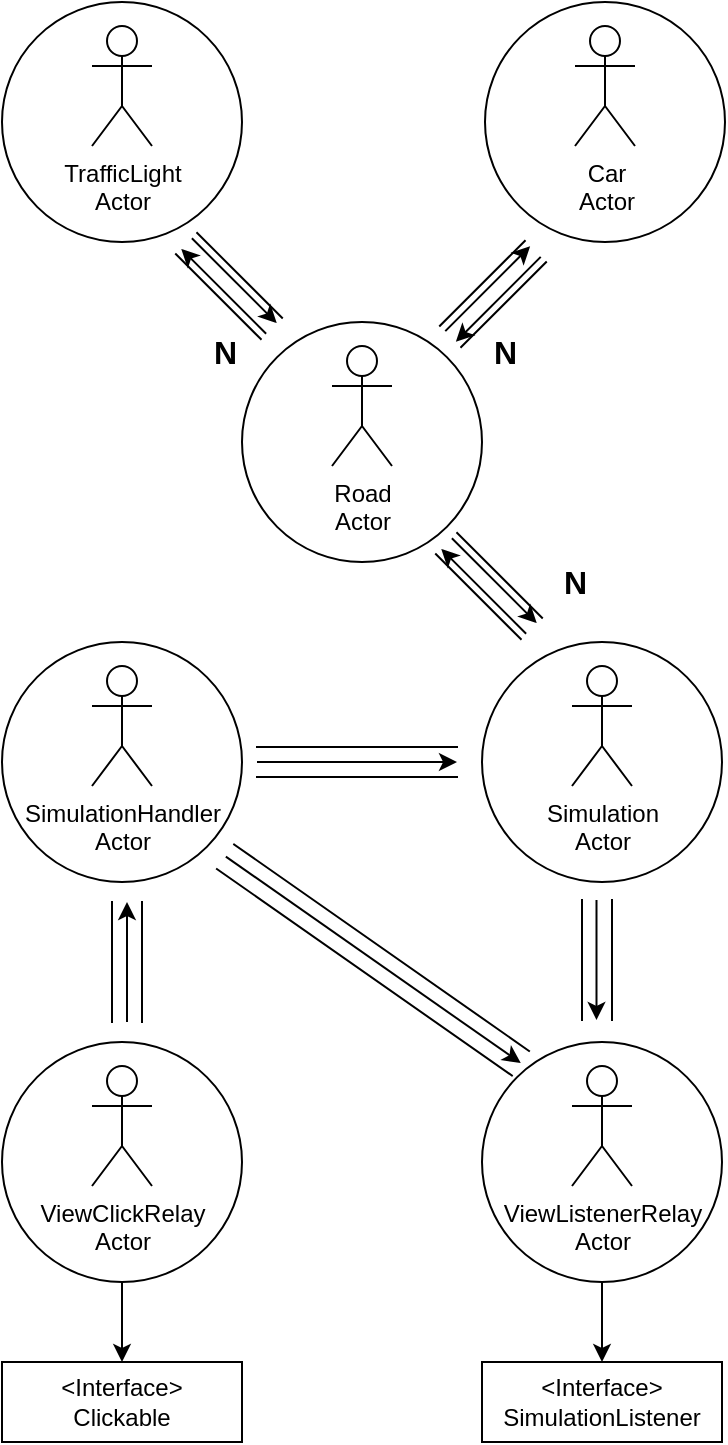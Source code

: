 <mxfile version="24.7.7" pages="8">
  <diagram id="C5RBs43oDa-KdzZeNtuy" name="Architecture">
    <mxGraphModel dx="880" dy="1603" grid="1" gridSize="10" guides="1" tooltips="1" connect="1" arrows="1" fold="1" page="1" pageScale="1" pageWidth="827" pageHeight="1169" math="0" shadow="0">
      <root>
        <mxCell id="WIyWlLk6GJQsqaUBKTNV-0" />
        <mxCell id="WIyWlLk6GJQsqaUBKTNV-1" parent="WIyWlLk6GJQsqaUBKTNV-0" />
        <mxCell id="XiizGxNztvci3S3A1X1L-32" style="edgeStyle=orthogonalEdgeStyle;rounded=0;orthogonalLoop=1;jettySize=auto;html=1;" parent="WIyWlLk6GJQsqaUBKTNV-1" source="XiizGxNztvci3S3A1X1L-14" target="XiizGxNztvci3S3A1X1L-9" edge="1">
          <mxGeometry relative="1" as="geometry" />
        </mxCell>
        <mxCell id="XiizGxNztvci3S3A1X1L-8" value="&amp;lt;Interface&amp;gt;&lt;div&gt;SimulationListener&lt;/div&gt;" style="rounded=0;whiteSpace=wrap;html=1;" parent="WIyWlLk6GJQsqaUBKTNV-1" vertex="1">
          <mxGeometry x="360" y="520" width="120" height="40" as="geometry" />
        </mxCell>
        <mxCell id="XiizGxNztvci3S3A1X1L-9" value="&amp;lt;Interface&amp;gt;&lt;div&gt;Clickable&lt;/div&gt;" style="rounded=0;whiteSpace=wrap;html=1;" parent="WIyWlLk6GJQsqaUBKTNV-1" vertex="1">
          <mxGeometry x="120" y="520" width="120" height="40" as="geometry" />
        </mxCell>
        <mxCell id="XiizGxNztvci3S3A1X1L-54" style="edgeStyle=orthogonalEdgeStyle;rounded=0;orthogonalLoop=1;jettySize=auto;html=1;entryX=0.5;entryY=0;entryDx=0;entryDy=0;" parent="WIyWlLk6GJQsqaUBKTNV-1" source="XiizGxNztvci3S3A1X1L-34" target="XiizGxNztvci3S3A1X1L-8" edge="1">
          <mxGeometry relative="1" as="geometry" />
        </mxCell>
        <mxCell id="XiizGxNztvci3S3A1X1L-72" value="" style="group;rotation=-55;" parent="WIyWlLk6GJQsqaUBKTNV-1" vertex="1" connectable="0">
          <mxGeometry x="320" y="210" width="15" height="180" as="geometry" />
        </mxCell>
        <mxCell id="XiizGxNztvci3S3A1X1L-58" value="" style="shape=partialRectangle;whiteSpace=wrap;html=1;top=0;bottom=0;fillColor=none;direction=east;rotation=-55;" parent="XiizGxNztvci3S3A1X1L-72" vertex="1">
          <mxGeometry x="-22" y="19" width="15" height="180.0" as="geometry" />
        </mxCell>
        <mxCell id="XiizGxNztvci3S3A1X1L-60" value="" style="endArrow=classic;html=1;rounded=0;entryX=0.75;entryY=1;entryDx=0;entryDy=0;exitX=0.75;exitY=0;exitDx=0;exitDy=0;" parent="XiizGxNztvci3S3A1X1L-72" edge="1">
          <mxGeometry width="50" height="50" relative="1" as="geometry">
            <mxPoint x="-88.073" y="57.306" as="sourcePoint" />
            <mxPoint x="59.375" y="160.55" as="targetPoint" />
          </mxGeometry>
        </mxCell>
        <mxCell id="XiizGxNztvci3S3A1X1L-75" value="" style="group" parent="WIyWlLk6GJQsqaUBKTNV-1" vertex="1" connectable="0">
          <mxGeometry x="360" y="160" width="120" height="120" as="geometry" />
        </mxCell>
        <mxCell id="XiizGxNztvci3S3A1X1L-43" value="" style="ellipse;whiteSpace=wrap;html=1;aspect=fixed;" parent="XiizGxNztvci3S3A1X1L-75" vertex="1">
          <mxGeometry width="120" height="120" as="geometry" />
        </mxCell>
        <mxCell id="XiizGxNztvci3S3A1X1L-44" value="&lt;div&gt;Simulation&lt;/div&gt;&lt;div&gt;Actor&lt;/div&gt;&lt;div&gt;&lt;br&gt;&lt;/div&gt;" style="shape=umlActor;verticalLabelPosition=bottom;verticalAlign=top;html=1;outlineConnect=0;" parent="XiizGxNztvci3S3A1X1L-75" vertex="1">
          <mxGeometry x="45" y="12" width="30" height="60" as="geometry" />
        </mxCell>
        <mxCell id="XiizGxNztvci3S3A1X1L-77" value="" style="group" parent="WIyWlLk6GJQsqaUBKTNV-1" vertex="1" connectable="0">
          <mxGeometry x="120" y="160" width="120" height="120" as="geometry" />
        </mxCell>
        <mxCell id="XiizGxNztvci3S3A1X1L-51" value="" style="ellipse;whiteSpace=wrap;html=1;aspect=fixed;" parent="XiizGxNztvci3S3A1X1L-77" vertex="1">
          <mxGeometry width="120" height="120" as="geometry" />
        </mxCell>
        <mxCell id="XiizGxNztvci3S3A1X1L-52" value="&lt;div&gt;SimulationHandler&lt;/div&gt;&lt;div&gt;Actor&lt;/div&gt;&lt;div&gt;&lt;br&gt;&lt;/div&gt;" style="shape=umlActor;verticalLabelPosition=bottom;verticalAlign=top;html=1;outlineConnect=0;" parent="XiizGxNztvci3S3A1X1L-77" vertex="1">
          <mxGeometry x="45" y="12" width="30" height="60" as="geometry" />
        </mxCell>
        <mxCell id="XiizGxNztvci3S3A1X1L-78" value="" style="group" parent="WIyWlLk6GJQsqaUBKTNV-1" vertex="1" connectable="0">
          <mxGeometry x="360" y="360" width="120" height="120" as="geometry" />
        </mxCell>
        <mxCell id="XiizGxNztvci3S3A1X1L-34" value="" style="ellipse;whiteSpace=wrap;html=1;aspect=fixed;" parent="XiizGxNztvci3S3A1X1L-78" vertex="1">
          <mxGeometry width="120" height="120" as="geometry" />
        </mxCell>
        <mxCell id="XiizGxNztvci3S3A1X1L-35" value="&lt;div&gt;ViewListenerRelay&lt;/div&gt;&lt;div&gt;Actor&lt;/div&gt;&lt;div&gt;&lt;br&gt;&lt;div&gt;&lt;br&gt;&lt;/div&gt;&lt;/div&gt;" style="shape=umlActor;verticalLabelPosition=bottom;verticalAlign=top;html=1;outlineConnect=0;" parent="XiizGxNztvci3S3A1X1L-78" vertex="1">
          <mxGeometry x="45" y="12" width="30" height="60" as="geometry" />
        </mxCell>
        <mxCell id="XiizGxNztvci3S3A1X1L-79" value="" style="group" parent="WIyWlLk6GJQsqaUBKTNV-1" vertex="1" connectable="0">
          <mxGeometry x="120" y="360" width="120" height="120" as="geometry" />
        </mxCell>
        <mxCell id="XiizGxNztvci3S3A1X1L-14" value="" style="ellipse;whiteSpace=wrap;html=1;aspect=fixed;" parent="XiizGxNztvci3S3A1X1L-79" vertex="1">
          <mxGeometry width="120" height="120" as="geometry" />
        </mxCell>
        <mxCell id="XiizGxNztvci3S3A1X1L-7" value="&lt;div&gt;ViewClickRelay&lt;/div&gt;&lt;div&gt;Actor&lt;/div&gt;&lt;div&gt;&lt;br&gt;&lt;div&gt;&lt;br&gt;&lt;/div&gt;&lt;/div&gt;" style="shape=umlActor;verticalLabelPosition=bottom;verticalAlign=top;html=1;outlineConnect=0;" parent="XiizGxNztvci3S3A1X1L-79" vertex="1">
          <mxGeometry x="45" y="12" width="30" height="60" as="geometry" />
        </mxCell>
        <mxCell id="XiizGxNztvci3S3A1X1L-80" value="" style="group;rotation=0;" parent="WIyWlLk6GJQsqaUBKTNV-1" vertex="1" connectable="0">
          <mxGeometry x="414" y="290" width="15" height="60" as="geometry" />
        </mxCell>
        <mxCell id="XiizGxNztvci3S3A1X1L-81" value="" style="shape=partialRectangle;whiteSpace=wrap;html=1;top=0;bottom=0;fillColor=none;direction=east;rotation=0;" parent="XiizGxNztvci3S3A1X1L-80" vertex="1">
          <mxGeometry x="-4" y="-1" width="15" height="60.0" as="geometry" />
        </mxCell>
        <mxCell id="XiizGxNztvci3S3A1X1L-83" value="" style="endArrow=classic;html=1;rounded=0;entryX=0.75;entryY=1;entryDx=0;entryDy=0;exitX=0.75;exitY=0;exitDx=0;exitDy=0;" parent="XiizGxNztvci3S3A1X1L-80" edge="1">
          <mxGeometry width="50" height="50" relative="1" as="geometry">
            <mxPoint x="3.25" y="-1" as="sourcePoint" />
            <mxPoint x="3.25" y="59" as="targetPoint" />
          </mxGeometry>
        </mxCell>
        <mxCell id="XiizGxNztvci3S3A1X1L-86" value="" style="group;rotation=90;" parent="WIyWlLk6GJQsqaUBKTNV-1" vertex="1" connectable="0">
          <mxGeometry x="270" y="190" width="35" height="80" as="geometry" />
        </mxCell>
        <mxCell id="XiizGxNztvci3S3A1X1L-84" value="" style="shape=partialRectangle;whiteSpace=wrap;html=1;top=0;bottom=0;fillColor=none;rotation=90;" parent="XiizGxNztvci3S3A1X1L-86" vertex="1">
          <mxGeometry x="20" y="-20" width="15" height="100" as="geometry" />
        </mxCell>
        <mxCell id="XiizGxNztvci3S3A1X1L-85" value="" style="endArrow=classic;html=1;rounded=0;entryX=0.5;entryY=0;entryDx=0;entryDy=0;exitX=0.5;exitY=1;exitDx=0;exitDy=0;" parent="XiizGxNztvci3S3A1X1L-86" source="XiizGxNztvci3S3A1X1L-84" target="XiizGxNztvci3S3A1X1L-84" edge="1">
          <mxGeometry width="50" height="50" relative="1" as="geometry">
            <mxPoint x="-32" y="8" as="sourcePoint" />
            <mxPoint x="18" y="58" as="targetPoint" />
          </mxGeometry>
        </mxCell>
        <mxCell id="XiizGxNztvci3S3A1X1L-87" value="" style="group" parent="WIyWlLk6GJQsqaUBKTNV-1" vertex="1" connectable="0">
          <mxGeometry x="175" y="290" width="15" height="60" as="geometry" />
        </mxCell>
        <mxCell id="XiizGxNztvci3S3A1X1L-55" value="" style="shape=partialRectangle;whiteSpace=wrap;html=1;top=0;bottom=0;fillColor=none;" parent="XiizGxNztvci3S3A1X1L-87" vertex="1">
          <mxGeometry width="15" height="60" as="geometry" />
        </mxCell>
        <mxCell id="XiizGxNztvci3S3A1X1L-57" value="" style="endArrow=classic;html=1;rounded=0;entryX=0.5;entryY=0;entryDx=0;entryDy=0;exitX=0.5;exitY=1;exitDx=0;exitDy=0;" parent="XiizGxNztvci3S3A1X1L-87" source="XiizGxNztvci3S3A1X1L-55" target="XiizGxNztvci3S3A1X1L-55" edge="1">
          <mxGeometry width="50" height="50" relative="1" as="geometry">
            <mxPoint x="-15" y="70" as="sourcePoint" />
            <mxPoint x="35" y="20" as="targetPoint" />
          </mxGeometry>
        </mxCell>
        <mxCell id="XiizGxNztvci3S3A1X1L-88" value="" style="group" parent="WIyWlLk6GJQsqaUBKTNV-1" vertex="1" connectable="0">
          <mxGeometry x="240" y="40" width="120" height="120" as="geometry" />
        </mxCell>
        <mxCell id="XiizGxNztvci3S3A1X1L-99" value="" style="group" parent="XiizGxNztvci3S3A1X1L-88" vertex="1" connectable="0">
          <mxGeometry y="-40" width="120" height="120" as="geometry" />
        </mxCell>
        <mxCell id="XiizGxNztvci3S3A1X1L-89" value="" style="ellipse;whiteSpace=wrap;html=1;aspect=fixed;" parent="XiizGxNztvci3S3A1X1L-99" vertex="1">
          <mxGeometry width="120" height="120" as="geometry" />
        </mxCell>
        <mxCell id="XiizGxNztvci3S3A1X1L-90" value="Road&lt;div&gt;Actor&lt;/div&gt;&lt;div&gt;&lt;br&gt;&lt;/div&gt;" style="shape=umlActor;verticalLabelPosition=bottom;verticalAlign=top;html=1;outlineConnect=0;" parent="XiizGxNztvci3S3A1X1L-99" vertex="1">
          <mxGeometry x="45" y="12" width="30" height="60" as="geometry" />
        </mxCell>
        <mxCell id="XiizGxNztvci3S3A1X1L-104" value="" style="group;rotation=-45;" parent="WIyWlLk6GJQsqaUBKTNV-1" vertex="1" connectable="0">
          <mxGeometry x="360" y="100" width="15" height="60" as="geometry" />
        </mxCell>
        <mxCell id="XiizGxNztvci3S3A1X1L-105" value="" style="shape=partialRectangle;whiteSpace=wrap;html=1;top=0;bottom=0;fillColor=none;direction=east;rotation=-45;" parent="XiizGxNztvci3S3A1X1L-104" vertex="1">
          <mxGeometry x="-4" y="2" width="15" height="60.0" as="geometry" />
        </mxCell>
        <mxCell id="XiizGxNztvci3S3A1X1L-106" value="" style="endArrow=classic;html=1;rounded=0;entryX=0.25;entryY=0;entryDx=0;entryDy=0;exitX=0.25;exitY=1;exitDx=0;exitDy=0;" parent="XiizGxNztvci3S3A1X1L-104" source="XiizGxNztvci3S3A1X1L-105" target="XiizGxNztvci3S3A1X1L-105" edge="1">
          <mxGeometry width="50" height="50" relative="1" as="geometry">
            <mxPoint x="12" y="78" as="sourcePoint" />
            <mxPoint x="18" y="4" as="targetPoint" />
          </mxGeometry>
        </mxCell>
        <mxCell id="XiizGxNztvci3S3A1X1L-107" value="" style="endArrow=classic;html=1;rounded=0;entryX=0.75;entryY=1;entryDx=0;entryDy=0;exitX=0.75;exitY=0;exitDx=0;exitDy=0;" parent="XiizGxNztvci3S3A1X1L-104" source="XiizGxNztvci3S3A1X1L-105" target="XiizGxNztvci3S3A1X1L-105" edge="1">
          <mxGeometry width="50" height="50" relative="1" as="geometry">
            <mxPoint x="34" y="56" as="sourcePoint" />
            <mxPoint x="-3" y="12" as="targetPoint" />
          </mxGeometry>
        </mxCell>
        <mxCell id="rAWUmKC8vXCViYq53fXa-0" value="" style="group" parent="WIyWlLk6GJQsqaUBKTNV-1" vertex="1" connectable="0">
          <mxGeometry x="120" y="-160" width="120" height="120" as="geometry" />
        </mxCell>
        <mxCell id="rAWUmKC8vXCViYq53fXa-1" value="" style="ellipse;whiteSpace=wrap;html=1;aspect=fixed;" parent="rAWUmKC8vXCViYq53fXa-0" vertex="1">
          <mxGeometry width="120" height="120" as="geometry" />
        </mxCell>
        <mxCell id="rAWUmKC8vXCViYq53fXa-2" value="&lt;div&gt;TrafficLight&lt;/div&gt;&lt;div&gt;Actor&lt;/div&gt;&lt;div&gt;&lt;br&gt;&lt;/div&gt;" style="shape=umlActor;verticalLabelPosition=bottom;verticalAlign=top;html=1;outlineConnect=0;" parent="rAWUmKC8vXCViYq53fXa-0" vertex="1">
          <mxGeometry x="45" y="12" width="30" height="60" as="geometry" />
        </mxCell>
        <mxCell id="rAWUmKC8vXCViYq53fXa-4" value="" style="ellipse;whiteSpace=wrap;html=1;aspect=fixed;" parent="WIyWlLk6GJQsqaUBKTNV-1" vertex="1">
          <mxGeometry x="361.5" y="-160" width="120" height="120" as="geometry" />
        </mxCell>
        <mxCell id="rAWUmKC8vXCViYq53fXa-5" value="&lt;div&gt;Car&lt;/div&gt;&lt;div&gt;Actor&lt;/div&gt;&lt;div&gt;&lt;br&gt;&lt;/div&gt;" style="shape=umlActor;verticalLabelPosition=bottom;verticalAlign=top;html=1;outlineConnect=0;" parent="WIyWlLk6GJQsqaUBKTNV-1" vertex="1">
          <mxGeometry x="406.5" y="-148" width="30" height="60" as="geometry" />
        </mxCell>
        <mxCell id="rAWUmKC8vXCViYq53fXa-6" value="" style="group;rotation=45;" parent="WIyWlLk6GJQsqaUBKTNV-1" vertex="1" connectable="0">
          <mxGeometry x="360" y="-40" width="15" height="60" as="geometry" />
        </mxCell>
        <mxCell id="rAWUmKC8vXCViYq53fXa-7" value="" style="shape=partialRectangle;whiteSpace=wrap;html=1;top=0;bottom=0;fillColor=none;direction=east;rotation=45;" parent="rAWUmKC8vXCViYq53fXa-6" vertex="1">
          <mxGeometry x="-2" y="-4" width="15" height="60.0" as="geometry" />
        </mxCell>
        <mxCell id="rAWUmKC8vXCViYq53fXa-8" value="" style="endArrow=classic;html=1;rounded=0;entryX=0.25;entryY=0;entryDx=0;entryDy=0;exitX=0.25;exitY=1;exitDx=0;exitDy=0;" parent="rAWUmKC8vXCViYq53fXa-6" source="rAWUmKC8vXCViYq53fXa-7" target="rAWUmKC8vXCViYq53fXa-7" edge="1">
          <mxGeometry width="50" height="50" relative="1" as="geometry">
            <mxPoint x="-40" y="35" as="sourcePoint" />
            <mxPoint x="34" y="41" as="targetPoint" />
          </mxGeometry>
        </mxCell>
        <mxCell id="rAWUmKC8vXCViYq53fXa-9" value="" style="endArrow=classic;html=1;rounded=0;entryX=0.75;entryY=1;entryDx=0;entryDy=0;exitX=0.75;exitY=0;exitDx=0;exitDy=0;" parent="rAWUmKC8vXCViYq53fXa-6" source="rAWUmKC8vXCViYq53fXa-7" target="rAWUmKC8vXCViYq53fXa-7" edge="1">
          <mxGeometry width="50" height="50" relative="1" as="geometry">
            <mxPoint x="-18" y="57" as="sourcePoint" />
            <mxPoint x="26" y="20" as="targetPoint" />
          </mxGeometry>
        </mxCell>
        <mxCell id="rAWUmKC8vXCViYq53fXa-10" value="" style="group;rotation=-45;" parent="WIyWlLk6GJQsqaUBKTNV-1" vertex="1" connectable="0">
          <mxGeometry x="230" y="-50" width="15" height="60" as="geometry" />
        </mxCell>
        <mxCell id="rAWUmKC8vXCViYq53fXa-11" value="" style="shape=partialRectangle;whiteSpace=wrap;html=1;top=0;bottom=0;fillColor=none;direction=east;rotation=-45;" parent="rAWUmKC8vXCViYq53fXa-10" vertex="1">
          <mxGeometry x="-4" y="2" width="15" height="60.0" as="geometry" />
        </mxCell>
        <mxCell id="rAWUmKC8vXCViYq53fXa-12" value="" style="endArrow=classic;html=1;rounded=0;entryX=0.25;entryY=0;entryDx=0;entryDy=0;exitX=0.25;exitY=1;exitDx=0;exitDy=0;" parent="rAWUmKC8vXCViYq53fXa-10" source="rAWUmKC8vXCViYq53fXa-11" target="rAWUmKC8vXCViYq53fXa-11" edge="1">
          <mxGeometry width="50" height="50" relative="1" as="geometry">
            <mxPoint x="12" y="78" as="sourcePoint" />
            <mxPoint x="19" y="4" as="targetPoint" />
          </mxGeometry>
        </mxCell>
        <mxCell id="rAWUmKC8vXCViYq53fXa-13" value="" style="endArrow=classic;html=1;rounded=0;entryX=0.75;entryY=1;entryDx=0;entryDy=0;exitX=0.75;exitY=0;exitDx=0;exitDy=0;" parent="rAWUmKC8vXCViYq53fXa-10" source="rAWUmKC8vXCViYq53fXa-11" target="rAWUmKC8vXCViYq53fXa-11" edge="1">
          <mxGeometry width="50" height="50" relative="1" as="geometry">
            <mxPoint x="35" y="56" as="sourcePoint" />
            <mxPoint x="-2" y="12" as="targetPoint" />
          </mxGeometry>
        </mxCell>
        <mxCell id="Gv143wlaGEmukUc4rAxP-0" value="&lt;b&gt;&lt;font style=&quot;font-size: 16px;&quot;&gt;N&lt;/font&gt;&lt;/b&gt;" style="text;strokeColor=none;fillColor=none;align=left;verticalAlign=middle;spacingLeft=4;spacingRight=4;overflow=hidden;points=[[0,0.5],[1,0.5]];portConstraint=eastwest;rotatable=0;whiteSpace=wrap;html=1;" parent="WIyWlLk6GJQsqaUBKTNV-1" vertex="1">
          <mxGeometry x="220" width="35" height="30" as="geometry" />
        </mxCell>
        <mxCell id="Gv143wlaGEmukUc4rAxP-1" value="&lt;b&gt;&lt;font style=&quot;font-size: 16px;&quot;&gt;N&lt;/font&gt;&lt;/b&gt;" style="text;strokeColor=none;fillColor=none;align=left;verticalAlign=middle;spacingLeft=4;spacingRight=4;overflow=hidden;points=[[0,0.5],[1,0.5]];portConstraint=eastwest;rotatable=0;whiteSpace=wrap;html=1;" parent="WIyWlLk6GJQsqaUBKTNV-1" vertex="1">
          <mxGeometry x="360" width="35" height="30" as="geometry" />
        </mxCell>
        <mxCell id="Gv143wlaGEmukUc4rAxP-2" value="&lt;b&gt;&lt;font style=&quot;font-size: 16px;&quot;&gt;N&lt;/font&gt;&lt;/b&gt;" style="text;strokeColor=none;fillColor=none;align=left;verticalAlign=middle;spacingLeft=4;spacingRight=4;overflow=hidden;points=[[0,0.5],[1,0.5]];portConstraint=eastwest;rotatable=0;whiteSpace=wrap;html=1;" parent="WIyWlLk6GJQsqaUBKTNV-1" vertex="1">
          <mxGeometry x="395" y="115" width="35" height="30" as="geometry" />
        </mxCell>
      </root>
    </mxGraphModel>
  </diagram>
  <diagram id="FpVfTx2nr5kf6UYv7xci" name="ActorHierarchy">
    <mxGraphModel dx="1433" dy="1892" grid="1" gridSize="10" guides="1" tooltips="1" connect="1" arrows="1" fold="1" page="1" pageScale="1" pageWidth="827" pageHeight="1169" math="0" shadow="0">
      <root>
        <mxCell id="0" />
        <mxCell id="1" parent="0" />
        <mxCell id="eiLQMgHJHqWbZaTOf4Np-2" value="" style="group" vertex="1" connectable="0" parent="1">
          <mxGeometry x="480" y="-80" width="120" height="120" as="geometry" />
        </mxCell>
        <mxCell id="eiLQMgHJHqWbZaTOf4Np-3" value="" style="ellipse;whiteSpace=wrap;html=1;aspect=fixed;" vertex="1" parent="eiLQMgHJHqWbZaTOf4Np-2">
          <mxGeometry width="120" height="120" as="geometry" />
        </mxCell>
        <mxCell id="eiLQMgHJHqWbZaTOf4Np-4" value="&lt;div&gt;&lt;div&gt;Road&lt;/div&gt;&lt;/div&gt;&lt;div&gt;Actor&lt;/div&gt;&lt;div&gt;&lt;br&gt;&lt;/div&gt;" style="shape=umlActor;verticalLabelPosition=bottom;verticalAlign=top;html=1;outlineConnect=0;" vertex="1" parent="eiLQMgHJHqWbZaTOf4Np-2">
          <mxGeometry x="45" y="12" width="30" height="60" as="geometry" />
        </mxCell>
        <mxCell id="eiLQMgHJHqWbZaTOf4Np-5" value="" style="group" vertex="1" connectable="0" parent="1">
          <mxGeometry x="320" y="-360" width="120" height="120" as="geometry" />
        </mxCell>
        <mxCell id="eiLQMgHJHqWbZaTOf4Np-6" value="" style="ellipse;whiteSpace=wrap;html=1;aspect=fixed;" vertex="1" parent="eiLQMgHJHqWbZaTOf4Np-5">
          <mxGeometry width="120" height="120" as="geometry" />
        </mxCell>
        <mxCell id="eiLQMgHJHqWbZaTOf4Np-7" value="&lt;div&gt;&lt;div&gt;Simulation&lt;/div&gt;&lt;/div&gt;&lt;div&gt;Actor&lt;/div&gt;&lt;div&gt;&lt;br&gt;&lt;/div&gt;" style="shape=umlActor;verticalLabelPosition=bottom;verticalAlign=top;html=1;outlineConnect=0;" vertex="1" parent="eiLQMgHJHqWbZaTOf4Np-5">
          <mxGeometry x="45" y="12" width="30" height="60" as="geometry" />
        </mxCell>
        <mxCell id="eiLQMgHJHqWbZaTOf4Np-49" value="" style="group" vertex="1" connectable="0" parent="1">
          <mxGeometry x="160" y="-520" width="120" height="120" as="geometry" />
        </mxCell>
        <mxCell id="eiLQMgHJHqWbZaTOf4Np-50" value="" style="ellipse;whiteSpace=wrap;html=1;aspect=fixed;" vertex="1" parent="eiLQMgHJHqWbZaTOf4Np-49">
          <mxGeometry width="120" height="120" as="geometry" />
        </mxCell>
        <mxCell id="eiLQMgHJHqWbZaTOf4Np-51" value="&lt;div&gt;ViewClickRelay&lt;/div&gt;&lt;div&gt;Actor&lt;/div&gt;" style="shape=umlActor;verticalLabelPosition=bottom;verticalAlign=top;html=1;outlineConnect=0;" vertex="1" parent="eiLQMgHJHqWbZaTOf4Np-49">
          <mxGeometry x="45" y="12" width="30" height="60" as="geometry" />
        </mxCell>
        <mxCell id="eiLQMgHJHqWbZaTOf4Np-52" value="" style="group" vertex="1" connectable="0" parent="1">
          <mxGeometry x="320" y="-680" width="120" height="120" as="geometry" />
        </mxCell>
        <mxCell id="eiLQMgHJHqWbZaTOf4Np-53" value="" style="ellipse;whiteSpace=wrap;html=1;aspect=fixed;" vertex="1" parent="eiLQMgHJHqWbZaTOf4Np-52">
          <mxGeometry width="120" height="120" as="geometry" />
        </mxCell>
        <mxCell id="eiLQMgHJHqWbZaTOf4Np-54" value="&lt;div&gt;&lt;div&gt;StartSystem&lt;/div&gt;&lt;div&gt;Actor&lt;/div&gt;&lt;/div&gt;" style="shape=umlActor;verticalLabelPosition=bottom;verticalAlign=top;html=1;outlineConnect=0;" vertex="1" parent="eiLQMgHJHqWbZaTOf4Np-52">
          <mxGeometry x="45" y="12" width="30" height="60" as="geometry" />
        </mxCell>
        <mxCell id="eiLQMgHJHqWbZaTOf4Np-58" value="" style="group" vertex="1" connectable="0" parent="1">
          <mxGeometry x="480" y="-520" width="120" height="120" as="geometry" />
        </mxCell>
        <mxCell id="eiLQMgHJHqWbZaTOf4Np-59" value="" style="ellipse;whiteSpace=wrap;html=1;aspect=fixed;" vertex="1" parent="eiLQMgHJHqWbZaTOf4Np-58">
          <mxGeometry width="120" height="120" as="geometry" />
        </mxCell>
        <mxCell id="eiLQMgHJHqWbZaTOf4Np-60" value="&lt;div&gt;ViewListenerRelay&lt;/div&gt;&lt;div&gt;Actor&lt;/div&gt;&lt;div&gt;&lt;br&gt;&lt;/div&gt;" style="shape=umlActor;verticalLabelPosition=bottom;verticalAlign=top;html=1;outlineConnect=0;" vertex="1" parent="eiLQMgHJHqWbZaTOf4Np-58">
          <mxGeometry x="45" y="12" width="30" height="60" as="geometry" />
        </mxCell>
        <mxCell id="wfT67XxbP1qJXsC2noYS-5" value="" style="group" vertex="1" connectable="0" parent="1">
          <mxGeometry x="320" y="-520" width="120" height="120" as="geometry" />
        </mxCell>
        <mxCell id="wfT67XxbP1qJXsC2noYS-6" value="" style="ellipse;whiteSpace=wrap;html=1;aspect=fixed;" vertex="1" parent="wfT67XxbP1qJXsC2noYS-5">
          <mxGeometry width="120" height="120" as="geometry" />
        </mxCell>
        <mxCell id="wfT67XxbP1qJXsC2noYS-7" value="&lt;div&gt;SimulationHandler&lt;/div&gt;&lt;div&gt;Actor&lt;/div&gt;" style="shape=umlActor;verticalLabelPosition=bottom;verticalAlign=top;html=1;outlineConnect=0;" vertex="1" parent="wfT67XxbP1qJXsC2noYS-5">
          <mxGeometry x="45" y="12" width="30" height="60" as="geometry" />
        </mxCell>
        <mxCell id="wfT67XxbP1qJXsC2noYS-11" value="" style="group" vertex="1" connectable="0" parent="1">
          <mxGeometry x="160" y="-80" width="120" height="120" as="geometry" />
        </mxCell>
        <mxCell id="wfT67XxbP1qJXsC2noYS-12" value="" style="ellipse;whiteSpace=wrap;html=1;aspect=fixed;" vertex="1" parent="wfT67XxbP1qJXsC2noYS-11">
          <mxGeometry width="120" height="120" as="geometry" />
        </mxCell>
        <mxCell id="wfT67XxbP1qJXsC2noYS-13" value="&lt;div&gt;&lt;div&gt;Road&lt;/div&gt;&lt;/div&gt;&lt;div&gt;Actor&lt;/div&gt;&lt;div&gt;&lt;br&gt;&lt;/div&gt;" style="shape=umlActor;verticalLabelPosition=bottom;verticalAlign=top;html=1;outlineConnect=0;" vertex="1" parent="wfT67XxbP1qJXsC2noYS-11">
          <mxGeometry x="45" y="12" width="30" height="60" as="geometry" />
        </mxCell>
        <mxCell id="MyPCzQQV96stOKZjU_ln-1" style="edgeStyle=orthogonalEdgeStyle;rounded=0;orthogonalLoop=1;jettySize=auto;html=1;entryX=0.5;entryY=0;entryDx=0;entryDy=0;" edge="1" parent="1" source="eiLQMgHJHqWbZaTOf4Np-53" target="wfT67XxbP1qJXsC2noYS-6">
          <mxGeometry relative="1" as="geometry" />
        </mxCell>
        <mxCell id="MyPCzQQV96stOKZjU_ln-2" style="edgeStyle=orthogonalEdgeStyle;rounded=0;orthogonalLoop=1;jettySize=auto;html=1;entryX=0.5;entryY=0;entryDx=0;entryDy=0;" edge="1" parent="1" source="eiLQMgHJHqWbZaTOf4Np-53" target="eiLQMgHJHqWbZaTOf4Np-50">
          <mxGeometry relative="1" as="geometry" />
        </mxCell>
        <mxCell id="MyPCzQQV96stOKZjU_ln-3" style="edgeStyle=orthogonalEdgeStyle;rounded=0;orthogonalLoop=1;jettySize=auto;html=1;exitX=1;exitY=0.5;exitDx=0;exitDy=0;entryX=0.5;entryY=0;entryDx=0;entryDy=0;" edge="1" parent="1" source="eiLQMgHJHqWbZaTOf4Np-53" target="eiLQMgHJHqWbZaTOf4Np-59">
          <mxGeometry relative="1" as="geometry" />
        </mxCell>
        <mxCell id="MyPCzQQV96stOKZjU_ln-4" style="edgeStyle=orthogonalEdgeStyle;rounded=0;orthogonalLoop=1;jettySize=auto;html=1;" edge="1" parent="1" source="wfT67XxbP1qJXsC2noYS-6" target="eiLQMgHJHqWbZaTOf4Np-6">
          <mxGeometry relative="1" as="geometry" />
        </mxCell>
        <mxCell id="MyPCzQQV96stOKZjU_ln-5" style="edgeStyle=orthogonalEdgeStyle;rounded=0;orthogonalLoop=1;jettySize=auto;html=1;" edge="1" parent="1" source="eiLQMgHJHqWbZaTOf4Np-6" target="wfT67XxbP1qJXsC2noYS-9">
          <mxGeometry relative="1" as="geometry" />
        </mxCell>
        <mxCell id="MyPCzQQV96stOKZjU_ln-7" style="edgeStyle=orthogonalEdgeStyle;rounded=0;orthogonalLoop=1;jettySize=auto;html=1;entryX=0.5;entryY=0;entryDx=0;entryDy=0;" edge="1" parent="1" target="eiLQMgHJHqWbZaTOf4Np-3">
          <mxGeometry relative="1" as="geometry">
            <mxPoint x="400" y="-140.0" as="sourcePoint" />
          </mxGeometry>
        </mxCell>
        <mxCell id="MyPCzQQV96stOKZjU_ln-8" value="&lt;b&gt;&lt;font style=&quot;font-size: 16px;&quot;&gt;N&lt;/font&gt;&lt;/b&gt;" style="text;strokeColor=none;fillColor=none;align=left;verticalAlign=middle;spacingLeft=4;spacingRight=4;overflow=hidden;points=[[0,0.5],[1,0.5]];portConstraint=eastwest;rotatable=0;whiteSpace=wrap;html=1;" vertex="1" parent="1">
          <mxGeometry x="379" y="-240" width="35" height="30" as="geometry" />
        </mxCell>
        <mxCell id="MyPCzQQV96stOKZjU_ln-9" value="&lt;b&gt;&lt;font style=&quot;font-size: 16px;&quot;&gt;N&lt;/font&gt;&lt;/b&gt;" style="text;strokeColor=none;fillColor=none;align=left;verticalAlign=middle;spacingLeft=4;spacingRight=4;overflow=hidden;points=[[0,0.5],[1,0.5]];portConstraint=eastwest;rotatable=0;whiteSpace=wrap;html=1;" vertex="1" parent="1">
          <mxGeometry x="440" y="-170" width="35" height="30" as="geometry" />
        </mxCell>
        <mxCell id="MyPCzQQV96stOKZjU_ln-11" value="&lt;b&gt;&lt;font style=&quot;font-size: 17px;&quot;&gt;&amp;lt;Watch&amp;gt;&lt;/font&gt;&lt;/b&gt;" style="text;html=1;align=center;verticalAlign=middle;whiteSpace=wrap;rounded=0;" vertex="1" parent="1">
          <mxGeometry x="390" y="-400" width="60" height="30" as="geometry" />
        </mxCell>
        <mxCell id="wfT67XxbP1qJXsC2noYS-8" value="" style="group" vertex="1" connectable="0" parent="1">
          <mxGeometry x="320" y="-200" width="120" height="120" as="geometry" />
        </mxCell>
        <mxCell id="MyPCzQQV96stOKZjU_ln-6" style="edgeStyle=orthogonalEdgeStyle;rounded=0;orthogonalLoop=1;jettySize=auto;html=1;" edge="1" parent="wfT67XxbP1qJXsC2noYS-8">
          <mxGeometry relative="1" as="geometry">
            <mxPoint x="-100" y="120" as="targetPoint" />
            <mxPoint x="40" y="60.0" as="sourcePoint" />
          </mxGeometry>
        </mxCell>
        <mxCell id="wfT67XxbP1qJXsC2noYS-9" value="" style="ellipse;whiteSpace=wrap;html=1;aspect=fixed;" vertex="1" parent="wfT67XxbP1qJXsC2noYS-8">
          <mxGeometry width="120" height="120" as="geometry" />
        </mxCell>
        <mxCell id="wfT67XxbP1qJXsC2noYS-10" value="&lt;div&gt;&lt;div&gt;Road&lt;/div&gt;&lt;/div&gt;&lt;div&gt;Actor&lt;/div&gt;&lt;div&gt;&lt;br&gt;&lt;/div&gt;" style="shape=umlActor;verticalLabelPosition=bottom;verticalAlign=top;html=1;outlineConnect=0;" vertex="1" parent="wfT67XxbP1qJXsC2noYS-8">
          <mxGeometry x="45" y="12" width="30" height="60" as="geometry" />
        </mxCell>
        <mxCell id="MyPCzQQV96stOKZjU_ln-10" value="&lt;b&gt;&lt;font style=&quot;font-size: 16px;&quot;&gt;N&lt;/font&gt;&lt;/b&gt;" style="text;strokeColor=none;fillColor=none;align=left;verticalAlign=middle;spacingLeft=4;spacingRight=4;overflow=hidden;points=[[0,0.5],[1,0.5]];portConstraint=eastwest;rotatable=0;whiteSpace=wrap;html=1;" vertex="1" parent="wfT67XxbP1qJXsC2noYS-8">
          <mxGeometry x="-22" y="30" width="35" height="30" as="geometry" />
        </mxCell>
      </root>
    </mxGraphModel>
  </diagram>
  <diagram name="SeqDiagram1" id="Vfr2_aQNt3EFv4ERrlmY">
    <mxGraphModel dx="880" dy="434" grid="1" gridSize="10" guides="1" tooltips="1" connect="1" arrows="1" fold="1" page="1" pageScale="1" pageWidth="827" pageHeight="1169" math="0" shadow="0">
      <root>
        <mxCell id="GQy92VpydI2EyfJ0jcL5-0" />
        <mxCell id="GQy92VpydI2EyfJ0jcL5-1" parent="GQy92VpydI2EyfJ0jcL5-0" />
        <mxCell id="GQy92VpydI2EyfJ0jcL5-2" style="edgeStyle=orthogonalEdgeStyle;rounded=0;orthogonalLoop=1;jettySize=auto;html=1;endArrow=none;endFill=0;" parent="GQy92VpydI2EyfJ0jcL5-1" source="GQy92VpydI2EyfJ0jcL5-3" target="GQy92VpydI2EyfJ0jcL5-8" edge="1">
          <mxGeometry relative="1" as="geometry" />
        </mxCell>
        <mxCell id="GQy92VpydI2EyfJ0jcL5-3" value="Simulation&lt;div&gt;Handler&lt;/div&gt;&lt;div&gt;Actor&lt;/div&gt;" style="rounded=1;whiteSpace=wrap;html=1;" parent="GQy92VpydI2EyfJ0jcL5-1" vertex="1">
          <mxGeometry x="200" y="80" width="120" height="60" as="geometry" />
        </mxCell>
        <mxCell id="GQy92VpydI2EyfJ0jcL5-4" style="edgeStyle=orthogonalEdgeStyle;rounded=0;orthogonalLoop=1;jettySize=auto;html=1;endArrow=none;endFill=0;" parent="GQy92VpydI2EyfJ0jcL5-1" source="GQy92VpydI2EyfJ0jcL5-5" target="GQy92VpydI2EyfJ0jcL5-9" edge="1">
          <mxGeometry relative="1" as="geometry" />
        </mxCell>
        <mxCell id="GQy92VpydI2EyfJ0jcL5-5" value="Simulation&lt;div&gt;Actor&lt;/div&gt;" style="rounded=1;whiteSpace=wrap;html=1;" parent="GQy92VpydI2EyfJ0jcL5-1" vertex="1">
          <mxGeometry x="360" y="80" width="120" height="60" as="geometry" />
        </mxCell>
        <mxCell id="GQy92VpydI2EyfJ0jcL5-6" style="edgeStyle=orthogonalEdgeStyle;rounded=0;orthogonalLoop=1;jettySize=auto;html=1;endArrow=none;endFill=0;" parent="GQy92VpydI2EyfJ0jcL5-1" source="GQy92VpydI2EyfJ0jcL5-7" target="GQy92VpydI2EyfJ0jcL5-10" edge="1">
          <mxGeometry relative="1" as="geometry" />
        </mxCell>
        <mxCell id="GQy92VpydI2EyfJ0jcL5-7" value="Road&lt;div&gt;Actor&lt;/div&gt;" style="rounded=1;whiteSpace=wrap;html=1;" parent="GQy92VpydI2EyfJ0jcL5-1" vertex="1">
          <mxGeometry x="520" y="80" width="120" height="60" as="geometry" />
        </mxCell>
        <mxCell id="GQy92VpydI2EyfJ0jcL5-8" value="Simulation&lt;div&gt;Handler&lt;/div&gt;&lt;div&gt;Actor&lt;/div&gt;" style="rounded=1;whiteSpace=wrap;html=1;" parent="GQy92VpydI2EyfJ0jcL5-1" vertex="1">
          <mxGeometry x="200" y="299" width="120" height="60" as="geometry" />
        </mxCell>
        <mxCell id="GQy92VpydI2EyfJ0jcL5-9" value="Simulation&lt;div&gt;Actor&lt;/div&gt;" style="rounded=1;whiteSpace=wrap;html=1;" parent="GQy92VpydI2EyfJ0jcL5-1" vertex="1">
          <mxGeometry x="360" y="299" width="120" height="60" as="geometry" />
        </mxCell>
        <mxCell id="GQy92VpydI2EyfJ0jcL5-10" value="Road&lt;div&gt;Actor&lt;/div&gt;" style="rounded=1;whiteSpace=wrap;html=1;" parent="GQy92VpydI2EyfJ0jcL5-1" vertex="1">
          <mxGeometry x="520" y="299" width="120" height="60" as="geometry" />
        </mxCell>
        <mxCell id="GQy92VpydI2EyfJ0jcL5-11" value="" style="endArrow=classic;html=1;rounded=0;" parent="GQy92VpydI2EyfJ0jcL5-1" edge="1">
          <mxGeometry width="50" height="50" relative="1" as="geometry">
            <mxPoint x="260" y="160" as="sourcePoint" />
            <mxPoint x="420" y="160" as="targetPoint" />
          </mxGeometry>
        </mxCell>
        <mxCell id="GQy92VpydI2EyfJ0jcL5-12" value="Start" style="edgeLabel;html=1;align=center;verticalAlign=middle;resizable=0;points=[];fontSize=12;" parent="GQy92VpydI2EyfJ0jcL5-11" vertex="1" connectable="0">
          <mxGeometry x="-0.075" y="-3" relative="1" as="geometry">
            <mxPoint x="6" y="-3" as="offset" />
          </mxGeometry>
        </mxCell>
        <mxCell id="GQy92VpydI2EyfJ0jcL5-13" value="" style="rounded=0;whiteSpace=wrap;html=1;fillColor=none;" parent="GQy92VpydI2EyfJ0jcL5-1" vertex="1">
          <mxGeometry x="410" y="200" width="180" height="60" as="geometry" />
        </mxCell>
        <mxCell id="GQy92VpydI2EyfJ0jcL5-14" value="" style="endArrow=none;html=1;rounded=0;endFill=0;startArrow=classic;startFill=1;" parent="GQy92VpydI2EyfJ0jcL5-1" edge="1">
          <mxGeometry width="50" height="50" relative="1" as="geometry">
            <mxPoint x="420" y="240" as="sourcePoint" />
            <mxPoint x="580" y="240" as="targetPoint" />
          </mxGeometry>
        </mxCell>
        <mxCell id="GQy92VpydI2EyfJ0jcL5-15" value="RoadStepDone" style="edgeLabel;html=1;align=center;verticalAlign=middle;resizable=0;points=[];fontSize=12;" parent="GQy92VpydI2EyfJ0jcL5-14" vertex="1" connectable="0">
          <mxGeometry x="-0.075" y="-3" relative="1" as="geometry">
            <mxPoint x="6" y="-3" as="offset" />
          </mxGeometry>
        </mxCell>
        <mxCell id="GQy92VpydI2EyfJ0jcL5-16" value="" style="endArrow=classic;html=1;rounded=0;" parent="GQy92VpydI2EyfJ0jcL5-1" edge="1">
          <mxGeometry width="50" height="50" relative="1" as="geometry">
            <mxPoint x="420" y="220" as="sourcePoint" />
            <mxPoint x="580" y="220" as="targetPoint" />
          </mxGeometry>
        </mxCell>
        <mxCell id="GQy92VpydI2EyfJ0jcL5-17" value="Step" style="edgeLabel;html=1;align=center;verticalAlign=middle;resizable=0;points=[];fontSize=12;" parent="GQy92VpydI2EyfJ0jcL5-16" vertex="1" connectable="0">
          <mxGeometry x="-0.075" y="-3" relative="1" as="geometry">
            <mxPoint x="6" y="-3" as="offset" />
          </mxGeometry>
        </mxCell>
        <mxCell id="GQy92VpydI2EyfJ0jcL5-42" value="Loop [Until all steps are done]" style="rounded=0;whiteSpace=wrap;html=1;" parent="GQy92VpydI2EyfJ0jcL5-1" vertex="1">
          <mxGeometry x="410" y="180" width="170" height="20" as="geometry" />
        </mxCell>
        <mxCell id="GQy92VpydI2EyfJ0jcL5-72" value="" style="endArrow=classic;html=1;rounded=0;" parent="GQy92VpydI2EyfJ0jcL5-1" edge="1">
          <mxGeometry width="50" height="50" relative="1" as="geometry">
            <mxPoint x="420" y="280" as="sourcePoint" />
            <mxPoint x="260" y="280" as="targetPoint" />
          </mxGeometry>
        </mxCell>
        <mxCell id="GQy92VpydI2EyfJ0jcL5-73" value="&amp;lt;Signal&amp;gt; Terminate" style="edgeLabel;html=1;align=center;verticalAlign=middle;resizable=0;points=[];" parent="GQy92VpydI2EyfJ0jcL5-72" vertex="1" connectable="0">
          <mxGeometry x="0.27" y="2" relative="1" as="geometry">
            <mxPoint x="22" y="-2" as="offset" />
          </mxGeometry>
        </mxCell>
      </root>
    </mxGraphModel>
  </diagram>
  <diagram name="SeqDiagram2" id="8aLSD569j0BH1s-QEIBD">
    <mxGraphModel dx="880" dy="434" grid="1" gridSize="10" guides="1" tooltips="1" connect="1" arrows="1" fold="1" page="1" pageScale="1" pageWidth="827" pageHeight="1169" math="0" shadow="0">
      <root>
        <mxCell id="RUfEYJcvwu8n675iVWz9-0" />
        <mxCell id="RUfEYJcvwu8n675iVWz9-1" parent="RUfEYJcvwu8n675iVWz9-0" />
        <mxCell id="RUfEYJcvwu8n675iVWz9-61" style="edgeStyle=orthogonalEdgeStyle;rounded=0;orthogonalLoop=1;jettySize=auto;html=1;endArrow=none;endFill=0;" parent="RUfEYJcvwu8n675iVWz9-1" source="RUfEYJcvwu8n675iVWz9-62" target="RUfEYJcvwu8n675iVWz9-67" edge="1">
          <mxGeometry relative="1" as="geometry" />
        </mxCell>
        <mxCell id="RUfEYJcvwu8n675iVWz9-62" value="Road&lt;div&gt;Actor&lt;/div&gt;" style="rounded=1;whiteSpace=wrap;html=1;" parent="RUfEYJcvwu8n675iVWz9-1" vertex="1">
          <mxGeometry x="200" y="1000" width="120" height="60" as="geometry" />
        </mxCell>
        <mxCell id="RUfEYJcvwu8n675iVWz9-63" style="edgeStyle=orthogonalEdgeStyle;rounded=0;orthogonalLoop=1;jettySize=auto;html=1;endArrow=none;endFill=0;" parent="RUfEYJcvwu8n675iVWz9-1" source="RUfEYJcvwu8n675iVWz9-64" target="RUfEYJcvwu8n675iVWz9-68" edge="1">
          <mxGeometry relative="1" as="geometry" />
        </mxCell>
        <mxCell id="RUfEYJcvwu8n675iVWz9-64" value="TrafficLight&lt;div&gt;Actor&lt;/div&gt;" style="rounded=1;whiteSpace=wrap;html=1;" parent="RUfEYJcvwu8n675iVWz9-1" vertex="1">
          <mxGeometry x="360" y="1000" width="120" height="60" as="geometry" />
        </mxCell>
        <mxCell id="RUfEYJcvwu8n675iVWz9-65" style="edgeStyle=orthogonalEdgeStyle;rounded=0;orthogonalLoop=1;jettySize=auto;html=1;endArrow=none;endFill=0;" parent="RUfEYJcvwu8n675iVWz9-1" source="RUfEYJcvwu8n675iVWz9-66" target="RUfEYJcvwu8n675iVWz9-69" edge="1">
          <mxGeometry relative="1" as="geometry" />
        </mxCell>
        <mxCell id="RUfEYJcvwu8n675iVWz9-66" value="Car&lt;div&gt;Actor&lt;/div&gt;" style="rounded=1;whiteSpace=wrap;html=1;" parent="RUfEYJcvwu8n675iVWz9-1" vertex="1">
          <mxGeometry x="520" y="1000" width="120" height="60" as="geometry" />
        </mxCell>
        <mxCell id="RUfEYJcvwu8n675iVWz9-67" value="Road&lt;div&gt;Actor&lt;/div&gt;" style="rounded=1;whiteSpace=wrap;html=1;" parent="RUfEYJcvwu8n675iVWz9-1" vertex="1">
          <mxGeometry x="200" y="1280" width="120" height="60" as="geometry" />
        </mxCell>
        <mxCell id="RUfEYJcvwu8n675iVWz9-68" value="&lt;div&gt;TrafficLight&lt;/div&gt;&lt;div&gt;Actor&lt;/div&gt;" style="rounded=1;whiteSpace=wrap;html=1;" parent="RUfEYJcvwu8n675iVWz9-1" vertex="1">
          <mxGeometry x="360" y="1280" width="120" height="60" as="geometry" />
        </mxCell>
        <mxCell id="RUfEYJcvwu8n675iVWz9-69" value="&lt;div&gt;Car&lt;/div&gt;&lt;div&gt;Actor&lt;/div&gt;" style="rounded=1;whiteSpace=wrap;html=1;" parent="RUfEYJcvwu8n675iVWz9-1" vertex="1">
          <mxGeometry x="520" y="1280" width="120" height="60" as="geometry" />
        </mxCell>
        <mxCell id="RUfEYJcvwu8n675iVWz9-70" value="" style="endArrow=classic;html=1;rounded=0;" parent="RUfEYJcvwu8n675iVWz9-1" edge="1">
          <mxGeometry width="50" height="50" relative="1" as="geometry">
            <mxPoint x="260" y="1080" as="sourcePoint" />
            <mxPoint x="420" y="1080" as="targetPoint" />
          </mxGeometry>
        </mxCell>
        <mxCell id="RUfEYJcvwu8n675iVWz9-71" value="Step" style="edgeLabel;html=1;align=center;verticalAlign=middle;resizable=0;points=[];fontSize=12;" parent="RUfEYJcvwu8n675iVWz9-70" vertex="1" connectable="0">
          <mxGeometry x="-0.075" y="-3" relative="1" as="geometry">
            <mxPoint x="6" y="-3" as="offset" />
          </mxGeometry>
        </mxCell>
        <mxCell id="RUfEYJcvwu8n675iVWz9-74" value="" style="endArrow=none;html=1;rounded=0;startArrow=classic;startFill=1;endFill=0;" parent="RUfEYJcvwu8n675iVWz9-1" edge="1">
          <mxGeometry width="50" height="50" relative="1" as="geometry">
            <mxPoint x="260" y="1100" as="sourcePoint" />
            <mxPoint x="420" y="1100" as="targetPoint" />
          </mxGeometry>
        </mxCell>
        <mxCell id="RUfEYJcvwu8n675iVWz9-75" value="ProcessStep" style="edgeLabel;html=1;align=center;verticalAlign=middle;resizable=0;points=[];fontSize=12;" parent="RUfEYJcvwu8n675iVWz9-74" vertex="1" connectable="0">
          <mxGeometry x="-0.075" y="-3" relative="1" as="geometry">
            <mxPoint x="6" y="-3" as="offset" />
          </mxGeometry>
        </mxCell>
        <mxCell id="RUfEYJcvwu8n675iVWz9-76" value="" style="endArrow=classic;html=1;rounded=0;" parent="RUfEYJcvwu8n675iVWz9-1" edge="1">
          <mxGeometry width="50" height="50" relative="1" as="geometry">
            <mxPoint x="260" y="1120" as="sourcePoint" />
            <mxPoint x="420" y="1120" as="targetPoint" />
          </mxGeometry>
        </mxCell>
        <mxCell id="RUfEYJcvwu8n675iVWz9-77" value="RequestTrafficLightRecord" style="edgeLabel;html=1;align=center;verticalAlign=middle;resizable=0;points=[];fontSize=12;" parent="RUfEYJcvwu8n675iVWz9-76" vertex="1" connectable="0">
          <mxGeometry x="-0.075" y="-3" relative="1" as="geometry">
            <mxPoint x="6" y="-3" as="offset" />
          </mxGeometry>
        </mxCell>
        <mxCell id="RUfEYJcvwu8n675iVWz9-78" value="" style="endArrow=none;html=1;rounded=0;startArrow=classic;startFill=1;endFill=0;" parent="RUfEYJcvwu8n675iVWz9-1" edge="1">
          <mxGeometry width="50" height="50" relative="1" as="geometry">
            <mxPoint x="260" y="1140" as="sourcePoint" />
            <mxPoint x="420" y="1140" as="targetPoint" />
          </mxGeometry>
        </mxCell>
        <mxCell id="RUfEYJcvwu8n675iVWz9-79" value="ProcessStep" style="edgeLabel;html=1;align=center;verticalAlign=middle;resizable=0;points=[];fontSize=12;" parent="RUfEYJcvwu8n675iVWz9-78" vertex="1" connectable="0">
          <mxGeometry x="-0.075" y="-3" relative="1" as="geometry">
            <mxPoint x="6" y="-3" as="offset" />
          </mxGeometry>
        </mxCell>
        <mxCell id="RUfEYJcvwu8n675iVWz9-80" value="" style="endArrow=classic;html=1;rounded=0;startArrow=none;startFill=0;endFill=1;" parent="RUfEYJcvwu8n675iVWz9-1" edge="1">
          <mxGeometry width="50" height="50" relative="1" as="geometry">
            <mxPoint x="260" y="1160" as="sourcePoint" />
            <mxPoint x="580" y="1160" as="targetPoint" />
          </mxGeometry>
        </mxCell>
        <mxCell id="RUfEYJcvwu8n675iVWz9-81" value="RequestCarRecord" style="edgeLabel;html=1;align=center;verticalAlign=middle;resizable=0;points=[];fontSize=12;" parent="RUfEYJcvwu8n675iVWz9-80" vertex="1" connectable="0">
          <mxGeometry x="-0.075" y="-3" relative="1" as="geometry">
            <mxPoint x="6" y="-3" as="offset" />
          </mxGeometry>
        </mxCell>
        <mxCell id="RUfEYJcvwu8n675iVWz9-82" value="" style="endArrow=none;html=1;rounded=0;startArrow=classic;startFill=1;endFill=0;" parent="RUfEYJcvwu8n675iVWz9-1" edge="1">
          <mxGeometry width="50" height="50" relative="1" as="geometry">
            <mxPoint x="260" y="1180" as="sourcePoint" />
            <mxPoint x="580" y="1180" as="targetPoint" />
          </mxGeometry>
        </mxCell>
        <mxCell id="RUfEYJcvwu8n675iVWz9-83" value="ProcessStep" style="edgeLabel;html=1;align=center;verticalAlign=middle;resizable=0;points=[];fontSize=12;" parent="RUfEYJcvwu8n675iVWz9-82" vertex="1" connectable="0">
          <mxGeometry x="-0.075" y="-3" relative="1" as="geometry">
            <mxPoint x="6" y="-3" as="offset" />
          </mxGeometry>
        </mxCell>
        <mxCell id="RUfEYJcvwu8n675iVWz9-84" value="" style="endArrow=classic;html=1;rounded=0;startArrow=none;startFill=0;endFill=1;" parent="RUfEYJcvwu8n675iVWz9-1" edge="1">
          <mxGeometry width="50" height="50" relative="1" as="geometry">
            <mxPoint x="260" y="1200" as="sourcePoint" />
            <mxPoint x="580" y="1200" as="targetPoint" />
          </mxGeometry>
        </mxCell>
        <mxCell id="RUfEYJcvwu8n675iVWz9-85" value="DecideAction" style="edgeLabel;html=1;align=center;verticalAlign=middle;resizable=0;points=[];fontSize=12;" parent="RUfEYJcvwu8n675iVWz9-84" vertex="1" connectable="0">
          <mxGeometry x="-0.075" y="-3" relative="1" as="geometry">
            <mxPoint x="6" y="-3" as="offset" />
          </mxGeometry>
        </mxCell>
        <mxCell id="RUfEYJcvwu8n675iVWz9-86" value="" style="endArrow=none;html=1;rounded=0;startArrow=classic;startFill=1;endFill=0;" parent="RUfEYJcvwu8n675iVWz9-1" edge="1">
          <mxGeometry width="50" height="50" relative="1" as="geometry">
            <mxPoint x="260" y="1220" as="sourcePoint" />
            <mxPoint x="580" y="1220" as="targetPoint" />
          </mxGeometry>
        </mxCell>
        <mxCell id="RUfEYJcvwu8n675iVWz9-87" value="ProcessStep" style="edgeLabel;html=1;align=center;verticalAlign=middle;resizable=0;points=[];fontSize=12;" parent="RUfEYJcvwu8n675iVWz9-86" vertex="1" connectable="0">
          <mxGeometry x="-0.075" y="-3" relative="1" as="geometry">
            <mxPoint x="6" y="-3" as="offset" />
          </mxGeometry>
        </mxCell>
        <mxCell id="RUfEYJcvwu8n675iVWz9-88" value="" style="endArrow=classic;html=1;rounded=0;startArrow=none;startFill=0;endFill=1;" parent="RUfEYJcvwu8n675iVWz9-1" edge="1">
          <mxGeometry width="50" height="50" relative="1" as="geometry">
            <mxPoint x="260" y="1240" as="sourcePoint" />
            <mxPoint x="580" y="1240" as="targetPoint" />
          </mxGeometry>
        </mxCell>
        <mxCell id="RUfEYJcvwu8n675iVWz9-89" value="UpdateCarRecord" style="edgeLabel;html=1;align=center;verticalAlign=middle;resizable=0;points=[];fontSize=12;" parent="RUfEYJcvwu8n675iVWz9-88" vertex="1" connectable="0">
          <mxGeometry x="-0.075" y="-3" relative="1" as="geometry">
            <mxPoint x="6" y="-3" as="offset" />
          </mxGeometry>
        </mxCell>
        <mxCell id="RUfEYJcvwu8n675iVWz9-124" value="" style="endArrow=none;html=1;rounded=0;startArrow=classic;startFill=1;endFill=0;" parent="RUfEYJcvwu8n675iVWz9-1" edge="1">
          <mxGeometry width="50" height="50" relative="1" as="geometry">
            <mxPoint x="260" y="1260" as="sourcePoint" />
            <mxPoint x="580" y="1260" as="targetPoint" />
          </mxGeometry>
        </mxCell>
        <mxCell id="RUfEYJcvwu8n675iVWz9-125" value="CarStepDone" style="edgeLabel;html=1;align=center;verticalAlign=middle;resizable=0;points=[];fontSize=12;" parent="RUfEYJcvwu8n675iVWz9-124" vertex="1" connectable="0">
          <mxGeometry x="-0.075" y="-3" relative="1" as="geometry">
            <mxPoint x="6" y="-3" as="offset" />
          </mxGeometry>
        </mxCell>
      </root>
    </mxGraphModel>
  </diagram>
  <diagram name="SeqDiagram3" id="Lv4x4qcx6exK8X9ARkod">
    <mxGraphModel dx="880" dy="434" grid="1" gridSize="10" guides="1" tooltips="1" connect="1" arrows="1" fold="1" page="1" pageScale="1" pageWidth="827" pageHeight="1169" math="0" shadow="0">
      <root>
        <mxCell id="Ig1vrxcBs-RQM1YpSPWc-0" />
        <mxCell id="Ig1vrxcBs-RQM1YpSPWc-1" parent="Ig1vrxcBs-RQM1YpSPWc-0" />
        <mxCell id="Ig1vrxcBs-RQM1YpSPWc-29" value="" style="rounded=0;whiteSpace=wrap;html=1;fillColor=none;" parent="Ig1vrxcBs-RQM1YpSPWc-1" vertex="1">
          <mxGeometry x="470" y="600" width="460" height="280" as="geometry" />
        </mxCell>
        <mxCell id="vDkF3jplD8s73sfc6MiV-1" value="" style="rounded=0;whiteSpace=wrap;html=1;fillColor=none;" parent="Ig1vrxcBs-RQM1YpSPWc-1" vertex="1">
          <mxGeometry x="600" y="720" width="330" height="120" as="geometry" />
        </mxCell>
        <mxCell id="Ig1vrxcBs-RQM1YpSPWc-20" style="edgeStyle=orthogonalEdgeStyle;rounded=0;orthogonalLoop=1;jettySize=auto;html=1;endArrow=none;endFill=0;" parent="Ig1vrxcBs-RQM1YpSPWc-1" source="Ig1vrxcBs-RQM1YpSPWc-21" target="Ig1vrxcBs-RQM1YpSPWc-25" edge="1">
          <mxGeometry relative="1" as="geometry" />
        </mxCell>
        <mxCell id="Ig1vrxcBs-RQM1YpSPWc-21" value="Simulation&lt;div&gt;Actor&lt;/div&gt;" style="rounded=1;whiteSpace=wrap;html=1;" parent="Ig1vrxcBs-RQM1YpSPWc-1" vertex="1">
          <mxGeometry x="420" y="460" width="120" height="60" as="geometry" />
        </mxCell>
        <mxCell id="Ig1vrxcBs-RQM1YpSPWc-22" style="edgeStyle=orthogonalEdgeStyle;rounded=0;orthogonalLoop=1;jettySize=auto;html=1;endArrow=none;endFill=0;" parent="Ig1vrxcBs-RQM1YpSPWc-1" source="Ig1vrxcBs-RQM1YpSPWc-23" target="Ig1vrxcBs-RQM1YpSPWc-26" edge="1">
          <mxGeometry relative="1" as="geometry" />
        </mxCell>
        <mxCell id="Ig1vrxcBs-RQM1YpSPWc-23" value="Aggregator" style="rounded=1;whiteSpace=wrap;html=1;" parent="Ig1vrxcBs-RQM1YpSPWc-1" vertex="1">
          <mxGeometry x="550" y="460" width="120" height="60" as="geometry" />
        </mxCell>
        <mxCell id="Ig1vrxcBs-RQM1YpSPWc-25" value="Simulation&lt;div&gt;Actor&lt;/div&gt;" style="rounded=1;whiteSpace=wrap;html=1;" parent="Ig1vrxcBs-RQM1YpSPWc-1" vertex="1">
          <mxGeometry x="419.5" y="900" width="120" height="60" as="geometry" />
        </mxCell>
        <mxCell id="Ig1vrxcBs-RQM1YpSPWc-26" value="Aggregator" style="rounded=1;whiteSpace=wrap;html=1;" parent="Ig1vrxcBs-RQM1YpSPWc-1" vertex="1">
          <mxGeometry x="549.5" y="900" width="120" height="60" as="geometry" />
        </mxCell>
        <mxCell id="Ig1vrxcBs-RQM1YpSPWc-30" value="Loop [Until all steps are done]" style="rounded=0;whiteSpace=wrap;html=1;" parent="Ig1vrxcBs-RQM1YpSPWc-1" vertex="1">
          <mxGeometry x="470" y="580" width="170" height="20" as="geometry" />
        </mxCell>
        <mxCell id="Ig1vrxcBs-RQM1YpSPWc-31" value="" style="endArrow=classic;html=1;rounded=0;dashed=1;dashPattern=8 8;" parent="Ig1vrxcBs-RQM1YpSPWc-1" edge="1">
          <mxGeometry width="50" height="50" relative="1" as="geometry">
            <mxPoint x="480" y="620" as="sourcePoint" />
            <mxPoint x="610" y="620" as="targetPoint" />
          </mxGeometry>
        </mxCell>
        <mxCell id="Ig1vrxcBs-RQM1YpSPWc-32" value="Spawn" style="edgeLabel;html=1;align=center;verticalAlign=middle;resizable=0;points=[];fontSize=12;" parent="Ig1vrxcBs-RQM1YpSPWc-31" vertex="1" connectable="0">
          <mxGeometry x="-0.075" y="-3" relative="1" as="geometry">
            <mxPoint x="6" y="-3" as="offset" />
          </mxGeometry>
        </mxCell>
        <mxCell id="Ig1vrxcBs-RQM1YpSPWc-33" style="edgeStyle=orthogonalEdgeStyle;rounded=0;orthogonalLoop=1;jettySize=auto;html=1;endArrow=none;endFill=0;" parent="Ig1vrxcBs-RQM1YpSPWc-1" source="Ig1vrxcBs-RQM1YpSPWc-34" target="Ig1vrxcBs-RQM1YpSPWc-35" edge="1">
          <mxGeometry relative="1" as="geometry" />
        </mxCell>
        <mxCell id="Ig1vrxcBs-RQM1YpSPWc-34" value="Road&lt;div&gt;Actor-1&lt;/div&gt;" style="rounded=1;whiteSpace=wrap;html=1;" parent="Ig1vrxcBs-RQM1YpSPWc-1" vertex="1">
          <mxGeometry x="680" y="460" width="120" height="60" as="geometry" />
        </mxCell>
        <mxCell id="Ig1vrxcBs-RQM1YpSPWc-35" value="Road&lt;div&gt;Actor-1&lt;/div&gt;" style="rounded=1;whiteSpace=wrap;html=1;" parent="Ig1vrxcBs-RQM1YpSPWc-1" vertex="1">
          <mxGeometry x="679.5" y="900" width="120" height="60" as="geometry" />
        </mxCell>
        <mxCell id="Ig1vrxcBs-RQM1YpSPWc-36" style="edgeStyle=orthogonalEdgeStyle;rounded=0;orthogonalLoop=1;jettySize=auto;html=1;endArrow=none;endFill=0;" parent="Ig1vrxcBs-RQM1YpSPWc-1" source="Ig1vrxcBs-RQM1YpSPWc-37" target="Ig1vrxcBs-RQM1YpSPWc-38" edge="1">
          <mxGeometry relative="1" as="geometry" />
        </mxCell>
        <mxCell id="Ig1vrxcBs-RQM1YpSPWc-37" value="..." style="rounded=1;whiteSpace=wrap;html=1;" parent="Ig1vrxcBs-RQM1YpSPWc-1" vertex="1">
          <mxGeometry x="810" y="460" width="40" height="60" as="geometry" />
        </mxCell>
        <mxCell id="Ig1vrxcBs-RQM1YpSPWc-38" value="..." style="rounded=1;whiteSpace=wrap;html=1;" parent="Ig1vrxcBs-RQM1YpSPWc-1" vertex="1">
          <mxGeometry x="809.5" y="900" width="40" height="60" as="geometry" />
        </mxCell>
        <mxCell id="Ig1vrxcBs-RQM1YpSPWc-39" style="edgeStyle=orthogonalEdgeStyle;rounded=0;orthogonalLoop=1;jettySize=auto;html=1;endArrow=none;endFill=0;" parent="Ig1vrxcBs-RQM1YpSPWc-1" source="Ig1vrxcBs-RQM1YpSPWc-40" target="Ig1vrxcBs-RQM1YpSPWc-41" edge="1">
          <mxGeometry relative="1" as="geometry" />
        </mxCell>
        <mxCell id="Ig1vrxcBs-RQM1YpSPWc-40" value="Road&lt;div&gt;Actor-N&lt;/div&gt;" style="rounded=1;whiteSpace=wrap;html=1;" parent="Ig1vrxcBs-RQM1YpSPWc-1" vertex="1">
          <mxGeometry x="861" y="460" width="120" height="60" as="geometry" />
        </mxCell>
        <mxCell id="Ig1vrxcBs-RQM1YpSPWc-41" value="Road&lt;div&gt;Actor-N&lt;/div&gt;" style="rounded=1;whiteSpace=wrap;html=1;" parent="Ig1vrxcBs-RQM1YpSPWc-1" vertex="1">
          <mxGeometry x="860.5" y="900" width="120" height="60" as="geometry" />
        </mxCell>
        <mxCell id="Ig1vrxcBs-RQM1YpSPWc-43" value="" style="endArrow=classic;html=1;rounded=0;" parent="Ig1vrxcBs-RQM1YpSPWc-1" edge="1">
          <mxGeometry width="50" height="50" relative="1" as="geometry">
            <mxPoint x="610" y="640" as="sourcePoint" />
            <mxPoint x="740" y="640" as="targetPoint" />
          </mxGeometry>
        </mxCell>
        <mxCell id="Ig1vrxcBs-RQM1YpSPWc-44" value="Step" style="edgeLabel;html=1;align=center;verticalAlign=middle;resizable=0;points=[];fontSize=12;" parent="Ig1vrxcBs-RQM1YpSPWc-43" vertex="1" connectable="0">
          <mxGeometry x="-0.075" y="-3" relative="1" as="geometry">
            <mxPoint x="6" y="-3" as="offset" />
          </mxGeometry>
        </mxCell>
        <mxCell id="Ig1vrxcBs-RQM1YpSPWc-45" value="" style="endArrow=classic;html=1;rounded=0;" parent="Ig1vrxcBs-RQM1YpSPWc-1" edge="1">
          <mxGeometry width="50" height="50" relative="1" as="geometry">
            <mxPoint x="480" y="540" as="sourcePoint" />
            <mxPoint x="480" y="560" as="targetPoint" />
            <Array as="points">
              <mxPoint x="500" y="540" />
              <mxPoint x="500" y="550" />
              <mxPoint x="500" y="560" />
            </Array>
          </mxGeometry>
        </mxCell>
        <mxCell id="Ig1vrxcBs-RQM1YpSPWc-46" value="Step" style="edgeLabel;html=1;align=center;verticalAlign=middle;resizable=0;points=[];" parent="Ig1vrxcBs-RQM1YpSPWc-45" vertex="1" connectable="0">
          <mxGeometry x="-0.067" y="2" relative="1" as="geometry">
            <mxPoint as="offset" />
          </mxGeometry>
        </mxCell>
        <mxCell id="Ig1vrxcBs-RQM1YpSPWc-47" value="" style="endArrow=classic;html=1;rounded=0;" parent="Ig1vrxcBs-RQM1YpSPWc-1" edge="1">
          <mxGeometry width="50" height="50" relative="1" as="geometry">
            <mxPoint x="610" y="660" as="sourcePoint" />
            <mxPoint x="830" y="660" as="targetPoint" />
          </mxGeometry>
        </mxCell>
        <mxCell id="Ig1vrxcBs-RQM1YpSPWc-48" value="Step" style="edgeLabel;html=1;align=center;verticalAlign=middle;resizable=0;points=[];fontSize=12;" parent="Ig1vrxcBs-RQM1YpSPWc-47" vertex="1" connectable="0">
          <mxGeometry x="-0.075" y="-3" relative="1" as="geometry">
            <mxPoint x="6" y="-3" as="offset" />
          </mxGeometry>
        </mxCell>
        <mxCell id="Ig1vrxcBs-RQM1YpSPWc-49" value="" style="endArrow=none;html=1;rounded=0;endFill=0;startArrow=classic;startFill=1;" parent="Ig1vrxcBs-RQM1YpSPWc-1" edge="1">
          <mxGeometry width="50" height="50" relative="1" as="geometry">
            <mxPoint x="610" y="740" as="sourcePoint" />
            <mxPoint x="740" y="740" as="targetPoint" />
          </mxGeometry>
        </mxCell>
        <mxCell id="Ig1vrxcBs-RQM1YpSPWc-50" value="RoadStepDone" style="edgeLabel;html=1;align=center;verticalAlign=middle;resizable=0;points=[];fontSize=12;" parent="Ig1vrxcBs-RQM1YpSPWc-49" vertex="1" connectable="0">
          <mxGeometry x="-0.075" y="-3" relative="1" as="geometry">
            <mxPoint x="10" y="-3" as="offset" />
          </mxGeometry>
        </mxCell>
        <mxCell id="Ig1vrxcBs-RQM1YpSPWc-51" value="" style="endArrow=none;html=1;rounded=0;startArrow=classic;startFill=1;endFill=0;" parent="Ig1vrxcBs-RQM1YpSPWc-1" edge="1">
          <mxGeometry width="50" height="50" relative="1" as="geometry">
            <mxPoint x="610" y="821" as="sourcePoint" />
            <mxPoint x="920" y="820" as="targetPoint" />
          </mxGeometry>
        </mxCell>
        <mxCell id="Ig1vrxcBs-RQM1YpSPWc-52" value="RoadStepDone" style="edgeLabel;html=1;align=center;verticalAlign=middle;resizable=0;points=[];fontSize=12;" parent="Ig1vrxcBs-RQM1YpSPWc-51" vertex="1" connectable="0">
          <mxGeometry x="-0.075" y="-3" relative="1" as="geometry">
            <mxPoint x="6" y="-3" as="offset" />
          </mxGeometry>
        </mxCell>
        <mxCell id="Ig1vrxcBs-RQM1YpSPWc-53" value="" style="endArrow=none;html=1;rounded=0;endFill=0;startArrow=classic;startFill=1;" parent="Ig1vrxcBs-RQM1YpSPWc-1" edge="1">
          <mxGeometry width="50" height="50" relative="1" as="geometry">
            <mxPoint x="479.5" y="860" as="sourcePoint" />
            <mxPoint x="608.5" y="860" as="targetPoint" />
          </mxGeometry>
        </mxCell>
        <mxCell id="Ig1vrxcBs-RQM1YpSPWc-54" value="Step" style="edgeLabel;html=1;align=center;verticalAlign=middle;resizable=0;points=[];fontSize=12;" parent="Ig1vrxcBs-RQM1YpSPWc-53" vertex="1" connectable="0">
          <mxGeometry x="-0.075" y="-3" relative="1" as="geometry">
            <mxPoint x="6" y="-3" as="offset" />
          </mxGeometry>
        </mxCell>
        <mxCell id="Ig1vrxcBs-RQM1YpSPWc-55" value="" style="endArrow=classic;html=1;rounded=0;" parent="Ig1vrxcBs-RQM1YpSPWc-1" edge="1">
          <mxGeometry width="50" height="50" relative="1" as="geometry">
            <mxPoint x="610" y="680" as="sourcePoint" />
            <mxPoint x="920" y="680" as="targetPoint" />
          </mxGeometry>
        </mxCell>
        <mxCell id="Ig1vrxcBs-RQM1YpSPWc-56" value="Step" style="edgeLabel;html=1;align=center;verticalAlign=middle;resizable=0;points=[];fontSize=12;" parent="Ig1vrxcBs-RQM1YpSPWc-55" vertex="1" connectable="0">
          <mxGeometry x="-0.075" y="-3" relative="1" as="geometry">
            <mxPoint x="6" y="-3" as="offset" />
          </mxGeometry>
        </mxCell>
        <mxCell id="Ig1vrxcBs-RQM1YpSPWc-57" value="" style="endArrow=none;html=1;rounded=0;endFill=0;startArrow=classic;startFill=1;" parent="Ig1vrxcBs-RQM1YpSPWc-1" edge="1">
          <mxGeometry width="50" height="50" relative="1" as="geometry">
            <mxPoint x="610" y="780" as="sourcePoint" />
            <mxPoint x="830" y="780" as="targetPoint" />
          </mxGeometry>
        </mxCell>
        <mxCell id="Ig1vrxcBs-RQM1YpSPWc-58" value="RoadStepDone" style="edgeLabel;html=1;align=center;verticalAlign=middle;resizable=0;points=[];fontSize=12;" parent="Ig1vrxcBs-RQM1YpSPWc-57" vertex="1" connectable="0">
          <mxGeometry x="-0.075" y="-3" relative="1" as="geometry">
            <mxPoint x="6" y="-3" as="offset" />
          </mxGeometry>
        </mxCell>
        <mxCell id="vDkF3jplD8s73sfc6MiV-0" value="Parallel" style="rounded=0;whiteSpace=wrap;html=1;" parent="Ig1vrxcBs-RQM1YpSPWc-1" vertex="1">
          <mxGeometry x="600" y="700" width="120" height="20" as="geometry" />
        </mxCell>
        <mxCell id="vDkF3jplD8s73sfc6MiV-2" value="" style="endArrow=none;dashed=1;html=1;strokeWidth=2;rounded=0;exitX=-0.002;exitY=0.371;exitDx=0;exitDy=0;exitPerimeter=0;entryX=0.998;entryY=0.381;entryDx=0;entryDy=0;entryPerimeter=0;dashPattern=1 2;" parent="Ig1vrxcBs-RQM1YpSPWc-1" edge="1">
          <mxGeometry width="50" height="50" relative="1" as="geometry">
            <mxPoint x="600.0" y="760" as="sourcePoint" />
            <mxPoint x="930.0" y="761.1" as="targetPoint" />
          </mxGeometry>
        </mxCell>
        <mxCell id="vDkF3jplD8s73sfc6MiV-3" value="" style="endArrow=none;dashed=1;html=1;strokeWidth=2;rounded=0;exitX=-0.002;exitY=0.371;exitDx=0;exitDy=0;exitPerimeter=0;entryX=0.998;entryY=0.381;entryDx=0;entryDy=0;entryPerimeter=0;dashPattern=1 2;" parent="Ig1vrxcBs-RQM1YpSPWc-1" edge="1">
          <mxGeometry width="50" height="50" relative="1" as="geometry">
            <mxPoint x="600" y="800" as="sourcePoint" />
            <mxPoint x="930" y="800" as="targetPoint" />
          </mxGeometry>
        </mxCell>
      </root>
    </mxGraphModel>
  </diagram>
  <diagram name="SimulationHanlderDFA" id="x0AWLI1VROrW-_WWFk3n">
    <mxGraphModel dx="880" dy="434" grid="1" gridSize="10" guides="1" tooltips="1" connect="1" arrows="1" fold="1" page="1" pageScale="1" pageWidth="827" pageHeight="1169" math="0" shadow="0">
      <root>
        <mxCell id="IRVNfLvYcJGvHHW3Gc88-0" />
        <mxCell id="IRVNfLvYcJGvHHW3Gc88-1" parent="IRVNfLvYcJGvHHW3Gc88-0" />
        <mxCell id="IRVNfLvYcJGvHHW3Gc88-2" value="Await&lt;div&gt;Setup&lt;/div&gt;" style="ellipse;whiteSpace=wrap;html=1;aspect=fixed;" parent="IRVNfLvYcJGvHHW3Gc88-1" vertex="1">
          <mxGeometry x="280" width="80" height="80" as="geometry" />
        </mxCell>
        <mxCell id="IRVNfLvYcJGvHHW3Gc88-3" style="edgeStyle=orthogonalEdgeStyle;rounded=0;orthogonalLoop=1;jettySize=auto;html=1;entryX=1;entryY=0.5;entryDx=0;entryDy=0;exitX=1;exitY=1;exitDx=0;exitDy=0;" parent="IRVNfLvYcJGvHHW3Gc88-1" source="IRVNfLvYcJGvHHW3Gc88-7" target="IRVNfLvYcJGvHHW3Gc88-12" edge="1">
          <mxGeometry relative="1" as="geometry">
            <Array as="points">
              <mxPoint x="588" y="260" />
            </Array>
          </mxGeometry>
        </mxCell>
        <mxCell id="IRVNfLvYcJGvHHW3Gc88-4" value="StopSimulation" style="edgeLabel;html=1;align=center;verticalAlign=middle;resizable=0;points=[];" parent="IRVNfLvYcJGvHHW3Gc88-3" vertex="1" connectable="0">
          <mxGeometry x="0.311" y="2" relative="1" as="geometry">
            <mxPoint x="-9" y="-2" as="offset" />
          </mxGeometry>
        </mxCell>
        <mxCell id="IRVNfLvYcJGvHHW3Gc88-5" style="edgeStyle=orthogonalEdgeStyle;rounded=0;orthogonalLoop=1;jettySize=auto;html=1;exitX=0;exitY=0.5;exitDx=0;exitDy=0;entryX=0.5;entryY=1;entryDx=0;entryDy=0;" parent="IRVNfLvYcJGvHHW3Gc88-1" source="IRVNfLvYcJGvHHW3Gc88-7" target="IRVNfLvYcJGvHHW3Gc88-2" edge="1">
          <mxGeometry relative="1" as="geometry" />
        </mxCell>
        <mxCell id="IRVNfLvYcJGvHHW3Gc88-6" value="EndSimulation" style="edgeLabel;html=1;align=center;verticalAlign=middle;resizable=0;points=[];" parent="IRVNfLvYcJGvHHW3Gc88-5" vertex="1" connectable="0">
          <mxGeometry x="-0.195" y="4" relative="1" as="geometry">
            <mxPoint x="11" y="-4" as="offset" />
          </mxGeometry>
        </mxCell>
        <mxCell id="IRVNfLvYcJGvHHW3Gc88-7" value="Simulation&lt;div&gt;Running&lt;/div&gt;" style="ellipse;whiteSpace=wrap;html=1;aspect=fixed;" parent="IRVNfLvYcJGvHHW3Gc88-1" vertex="1">
          <mxGeometry x="520" y="80" width="80" height="80" as="geometry" />
        </mxCell>
        <mxCell id="IRVNfLvYcJGvHHW3Gc88-8" style="edgeStyle=orthogonalEdgeStyle;rounded=0;orthogonalLoop=1;jettySize=auto;html=1;entryX=0.5;entryY=1;entryDx=0;entryDy=0;exitX=1;exitY=0;exitDx=0;exitDy=0;" parent="IRVNfLvYcJGvHHW3Gc88-1" source="IRVNfLvYcJGvHHW3Gc88-12" target="IRVNfLvYcJGvHHW3Gc88-7" edge="1">
          <mxGeometry relative="1" as="geometry">
            <mxPoint x="510" y="180" as="targetPoint" />
            <mxPoint x="460" y="240" as="sourcePoint" />
            <Array as="points">
              <mxPoint x="560" y="232" />
            </Array>
          </mxGeometry>
        </mxCell>
        <mxCell id="IRVNfLvYcJGvHHW3Gc88-9" value="RestartSimulation" style="edgeLabel;html=1;align=center;verticalAlign=middle;resizable=0;points=[];" parent="IRVNfLvYcJGvHHW3Gc88-8" vertex="1" connectable="0">
          <mxGeometry x="-0.235" relative="1" as="geometry">
            <mxPoint x="-14" as="offset" />
          </mxGeometry>
        </mxCell>
        <mxCell id="IRVNfLvYcJGvHHW3Gc88-10" style="edgeStyle=orthogonalEdgeStyle;rounded=0;orthogonalLoop=1;jettySize=auto;html=1;entryX=0.5;entryY=1;entryDx=0;entryDy=0;" parent="IRVNfLvYcJGvHHW3Gc88-1" source="IRVNfLvYcJGvHHW3Gc88-12" target="IRVNfLvYcJGvHHW3Gc88-15" edge="1">
          <mxGeometry relative="1" as="geometry" />
        </mxCell>
        <mxCell id="IRVNfLvYcJGvHHW3Gc88-11" value="ResetSimulation" style="edgeLabel;html=1;align=center;verticalAlign=middle;resizable=0;points=[];" parent="IRVNfLvYcJGvHHW3Gc88-10" vertex="1" connectable="0">
          <mxGeometry x="0.084" relative="1" as="geometry">
            <mxPoint x="19" as="offset" />
          </mxGeometry>
        </mxCell>
        <mxCell id="IRVNfLvYcJGvHHW3Gc88-12" value="Simulation&lt;div&gt;Ready&lt;/div&gt;" style="ellipse;whiteSpace=wrap;html=1;aspect=fixed;" parent="IRVNfLvYcJGvHHW3Gc88-1" vertex="1">
          <mxGeometry x="374" y="220" width="80" height="80" as="geometry" />
        </mxCell>
        <mxCell id="IRVNfLvYcJGvHHW3Gc88-13" style="edgeStyle=orthogonalEdgeStyle;rounded=0;orthogonalLoop=1;jettySize=auto;html=1;entryX=0;entryY=0.5;entryDx=0;entryDy=0;" parent="IRVNfLvYcJGvHHW3Gc88-1" source="IRVNfLvYcJGvHHW3Gc88-15" target="IRVNfLvYcJGvHHW3Gc88-2" edge="1">
          <mxGeometry relative="1" as="geometry" />
        </mxCell>
        <mxCell id="IRVNfLvYcJGvHHW3Gc88-14" value="EndSimulation" style="edgeLabel;html=1;align=center;verticalAlign=middle;resizable=0;points=[];" parent="IRVNfLvYcJGvHHW3Gc88-13" vertex="1" connectable="0">
          <mxGeometry x="-0.163" y="-3" relative="1" as="geometry">
            <mxPoint x="-3" y="17" as="offset" />
          </mxGeometry>
        </mxCell>
        <mxCell id="IRVNfLvYcJGvHHW3Gc88-15" value="Await&lt;div&gt;Simulation&lt;/div&gt;&lt;div&gt;Termination&lt;/div&gt;" style="ellipse;whiteSpace=wrap;html=1;aspect=fixed;" parent="IRVNfLvYcJGvHHW3Gc88-1" vertex="1">
          <mxGeometry x="200" y="160" width="80" height="80" as="geometry" />
        </mxCell>
        <mxCell id="IRVNfLvYcJGvHHW3Gc88-16" value="" style="endArrow=classic;html=1;rounded=0;exitX=1;exitY=0.5;exitDx=0;exitDy=0;entryX=0.5;entryY=0;entryDx=0;entryDy=0;" parent="IRVNfLvYcJGvHHW3Gc88-1" source="IRVNfLvYcJGvHHW3Gc88-2" target="IRVNfLvYcJGvHHW3Gc88-7" edge="1">
          <mxGeometry width="50" height="50" relative="1" as="geometry">
            <mxPoint x="390" y="250" as="sourcePoint" />
            <mxPoint x="440" y="200" as="targetPoint" />
            <Array as="points">
              <mxPoint x="560" y="40" />
            </Array>
          </mxGeometry>
        </mxCell>
        <mxCell id="IRVNfLvYcJGvHHW3Gc88-17" value="SetupSimulationAndStart" style="edgeLabel;html=1;align=center;verticalAlign=middle;resizable=0;points=[];" parent="IRVNfLvYcJGvHHW3Gc88-16" vertex="1" connectable="0">
          <mxGeometry x="-0.1" relative="1" as="geometry">
            <mxPoint x="-14" as="offset" />
          </mxGeometry>
        </mxCell>
      </root>
    </mxGraphModel>
  </diagram>
  <diagram name="SimulationDFA" id="N9fuXZOZeYeHFekPUGlb">
    <mxGraphModel dx="880" dy="434" grid="1" gridSize="10" guides="1" tooltips="1" connect="1" arrows="1" fold="1" page="1" pageScale="1" pageWidth="827" pageHeight="1169" math="0" shadow="0">
      <root>
        <mxCell id="Ju3LQXQ6NElJuYQdQ8WX-0" />
        <mxCell id="Ju3LQXQ6NElJuYQdQ8WX-1" parent="Ju3LQXQ6NElJuYQdQ8WX-0" />
        <mxCell id="Ju3LQXQ6NElJuYQdQ8WX-18" style="edgeStyle=orthogonalEdgeStyle;rounded=0;orthogonalLoop=1;jettySize=auto;html=1;entryX=0;entryY=0.5;entryDx=0;entryDy=0;" parent="Ju3LQXQ6NElJuYQdQ8WX-1" source="Ju3LQXQ6NElJuYQdQ8WX-20" target="Ju3LQXQ6NElJuYQdQ8WX-26" edge="1">
          <mxGeometry relative="1" as="geometry" />
        </mxCell>
        <mxCell id="Ju3LQXQ6NElJuYQdQ8WX-19" value="Start" style="edgeLabel;html=1;align=center;verticalAlign=middle;resizable=0;points=[];" parent="Ju3LQXQ6NElJuYQdQ8WX-18" vertex="1" connectable="0">
          <mxGeometry x="0.125" y="2" relative="1" as="geometry">
            <mxPoint x="-5" y="2" as="offset" />
          </mxGeometry>
        </mxCell>
        <mxCell id="Ju3LQXQ6NElJuYQdQ8WX-20" value="Created" style="ellipse;whiteSpace=wrap;html=1;aspect=fixed;" parent="Ju3LQXQ6NElJuYQdQ8WX-1" vertex="1">
          <mxGeometry x="160" y="360" width="80" height="80" as="geometry" />
        </mxCell>
        <mxCell id="Ju3LQXQ6NElJuYQdQ8WX-21" style="edgeStyle=orthogonalEdgeStyle;rounded=0;orthogonalLoop=1;jettySize=auto;html=1;entryX=1;entryY=0;entryDx=0;entryDy=0;exitX=1;exitY=1;exitDx=0;exitDy=0;" parent="Ju3LQXQ6NElJuYQdQ8WX-1" source="Ju3LQXQ6NElJuYQdQ8WX-26" target="Ju3LQXQ6NElJuYQdQ8WX-29" edge="1">
          <mxGeometry relative="1" as="geometry" />
        </mxCell>
        <mxCell id="Ju3LQXQ6NElJuYQdQ8WX-22" value="Stop" style="edgeLabel;html=1;align=center;verticalAlign=middle;resizable=0;points=[];" parent="Ju3LQXQ6NElJuYQdQ8WX-21" vertex="1" connectable="0">
          <mxGeometry x="0.1" y="-4" relative="1" as="geometry">
            <mxPoint x="4" y="-5" as="offset" />
          </mxGeometry>
        </mxCell>
        <mxCell id="Ju3LQXQ6NElJuYQdQ8WX-23" style="edgeStyle=orthogonalEdgeStyle;rounded=0;orthogonalLoop=1;jettySize=auto;html=1;exitX=1;exitY=0.5;exitDx=0;exitDy=0;entryX=0;entryY=0.5;entryDx=0;entryDy=0;" parent="Ju3LQXQ6NElJuYQdQ8WX-1" source="Ju3LQXQ6NElJuYQdQ8WX-26" target="Ju3LQXQ6NElJuYQdQ8WX-30" edge="1">
          <mxGeometry relative="1" as="geometry" />
        </mxCell>
        <mxCell id="Ju3LQXQ6NElJuYQdQ8WX-24" value="Text" style="edgeLabel;html=1;align=center;verticalAlign=middle;resizable=0;points=[];" parent="Ju3LQXQ6NElJuYQdQ8WX-23" vertex="1" connectable="0">
          <mxGeometry x="-0.3" y="2" relative="1" as="geometry">
            <mxPoint x="8" as="offset" />
          </mxGeometry>
        </mxCell>
        <mxCell id="Ju3LQXQ6NElJuYQdQ8WX-25" value="Behaviors.stopped" style="edgeLabel;html=1;align=center;verticalAlign=middle;resizable=0;points=[];" parent="Ju3LQXQ6NElJuYQdQ8WX-23" vertex="1" connectable="0">
          <mxGeometry x="-0.069" y="4" relative="1" as="geometry">
            <mxPoint y="4" as="offset" />
          </mxGeometry>
        </mxCell>
        <mxCell id="Ju3LQXQ6NElJuYQdQ8WX-26" value="Run" style="ellipse;whiteSpace=wrap;html=1;aspect=fixed;" parent="Ju3LQXQ6NElJuYQdQ8WX-1" vertex="1">
          <mxGeometry x="360" y="360" width="80" height="80" as="geometry" />
        </mxCell>
        <mxCell id="Ju3LQXQ6NElJuYQdQ8WX-27" style="edgeStyle=orthogonalEdgeStyle;rounded=0;orthogonalLoop=1;jettySize=auto;html=1;exitX=0;exitY=0;exitDx=0;exitDy=0;entryX=0;entryY=1;entryDx=0;entryDy=0;" parent="Ju3LQXQ6NElJuYQdQ8WX-1" source="Ju3LQXQ6NElJuYQdQ8WX-29" target="Ju3LQXQ6NElJuYQdQ8WX-26" edge="1">
          <mxGeometry relative="1" as="geometry" />
        </mxCell>
        <mxCell id="Ju3LQXQ6NElJuYQdQ8WX-28" value="Start" style="edgeLabel;html=1;align=center;verticalAlign=middle;resizable=0;points=[];" parent="Ju3LQXQ6NElJuYQdQ8WX-27" vertex="1" connectable="0">
          <mxGeometry x="-0.019" y="-2" relative="1" as="geometry">
            <mxPoint x="-4" y="-1" as="offset" />
          </mxGeometry>
        </mxCell>
        <mxCell id="Ju3LQXQ6NElJuYQdQ8WX-29" value="Pause" style="ellipse;whiteSpace=wrap;html=1;aspect=fixed;" parent="Ju3LQXQ6NElJuYQdQ8WX-1" vertex="1">
          <mxGeometry x="360" y="480" width="80" height="80" as="geometry" />
        </mxCell>
        <mxCell id="Ju3LQXQ6NElJuYQdQ8WX-30" value="Terminated" style="ellipse;whiteSpace=wrap;html=1;aspect=fixed;" parent="Ju3LQXQ6NElJuYQdQ8WX-1" vertex="1">
          <mxGeometry x="560" y="360" width="80" height="80" as="geometry" />
        </mxCell>
        <mxCell id="Ju3LQXQ6NElJuYQdQ8WX-49" style="edgeStyle=orthogonalEdgeStyle;rounded=0;orthogonalLoop=1;jettySize=auto;html=1;exitX=1;exitY=0;exitDx=0;exitDy=0;entryX=0;entryY=0;entryDx=0;entryDy=0;" parent="Ju3LQXQ6NElJuYQdQ8WX-1" source="Ju3LQXQ6NElJuYQdQ8WX-26" target="Ju3LQXQ6NElJuYQdQ8WX-26" edge="1">
          <mxGeometry relative="1" as="geometry">
            <Array as="points">
              <mxPoint x="428" y="330" />
              <mxPoint x="372" y="330" />
            </Array>
          </mxGeometry>
        </mxCell>
        <mxCell id="Ju3LQXQ6NElJuYQdQ8WX-50" value="Step" style="edgeLabel;html=1;align=center;verticalAlign=middle;resizable=0;points=[];" parent="Ju3LQXQ6NElJuYQdQ8WX-49" vertex="1" connectable="0">
          <mxGeometry x="-0.169" relative="1" as="geometry">
            <mxPoint x="-12" as="offset" />
          </mxGeometry>
        </mxCell>
      </root>
    </mxGraphModel>
  </diagram>
  <diagram name="RoadDFA" id="IFdfOM3air7Cm1v4eIha">
    <mxGraphModel dx="880" dy="434" grid="1" gridSize="10" guides="1" tooltips="1" connect="1" arrows="1" fold="1" page="1" pageScale="1" pageWidth="827" pageHeight="1169" math="0" shadow="0">
      <root>
        <mxCell id="YOAzN6RcDsiTzOc38FJW-0" />
        <mxCell id="YOAzN6RcDsiTzOc38FJW-1" parent="YOAzN6RcDsiTzOc38FJW-0" />
        <mxCell id="YOAzN6RcDsiTzOc38FJW-33" style="edgeStyle=orthogonalEdgeStyle;rounded=0;orthogonalLoop=1;jettySize=auto;html=1;exitX=1;exitY=0.5;exitDx=0;exitDy=0;entryX=0.5;entryY=0;entryDx=0;entryDy=0;" parent="YOAzN6RcDsiTzOc38FJW-1" source="YOAzN6RcDsiTzOc38FJW-35" target="YOAzN6RcDsiTzOc38FJW-38" edge="1">
          <mxGeometry relative="1" as="geometry">
            <mxPoint x="430" y="640" as="sourcePoint" />
          </mxGeometry>
        </mxCell>
        <mxCell id="YOAzN6RcDsiTzOc38FJW-34" value="Step" style="edgeLabel;html=1;align=center;verticalAlign=middle;resizable=0;points=[];" parent="YOAzN6RcDsiTzOc38FJW-33" vertex="1" connectable="0">
          <mxGeometry x="-0.157" relative="1" as="geometry">
            <mxPoint x="11" y="40" as="offset" />
          </mxGeometry>
        </mxCell>
        <mxCell id="YOAzN6RcDsiTzOc38FJW-35" value="WaitForStep&lt;div&gt;Request&lt;/div&gt;" style="ellipse;whiteSpace=wrap;html=1;aspect=fixed;" parent="YOAzN6RcDsiTzOc38FJW-1" vertex="1">
          <mxGeometry x="320" y="600" width="80" height="80" as="geometry" />
        </mxCell>
        <mxCell id="YOAzN6RcDsiTzOc38FJW-36" style="edgeStyle=orthogonalEdgeStyle;rounded=0;orthogonalLoop=1;jettySize=auto;html=1;entryX=0.5;entryY=0;entryDx=0;entryDy=0;" parent="YOAzN6RcDsiTzOc38FJW-1" source="YOAzN6RcDsiTzOc38FJW-38" target="YOAzN6RcDsiTzOc38FJW-41" edge="1">
          <mxGeometry relative="1" as="geometry" />
        </mxCell>
        <mxCell id="YOAzN6RcDsiTzOc38FJW-37" value="ProcessStep" style="edgeLabel;html=1;align=center;verticalAlign=middle;resizable=0;points=[];" parent="YOAzN6RcDsiTzOc38FJW-36" vertex="1" connectable="0">
          <mxGeometry x="-0.15" y="-3" relative="1" as="geometry">
            <mxPoint x="3" y="10" as="offset" />
          </mxGeometry>
        </mxCell>
        <mxCell id="YOAzN6RcDsiTzOc38FJW-38" value="&lt;div&gt;AskForTraffic&lt;/div&gt;&lt;div&gt;LightRecords&lt;/div&gt;" style="ellipse;whiteSpace=wrap;html=1;aspect=fixed;" parent="YOAzN6RcDsiTzOc38FJW-1" vertex="1">
          <mxGeometry x="430" y="710" width="80" height="80" as="geometry" />
        </mxCell>
        <mxCell id="YOAzN6RcDsiTzOc38FJW-39" style="edgeStyle=orthogonalEdgeStyle;rounded=0;orthogonalLoop=1;jettySize=auto;html=1;entryX=1;entryY=0.5;entryDx=0;entryDy=0;" parent="YOAzN6RcDsiTzOc38FJW-1" source="YOAzN6RcDsiTzOc38FJW-41" target="YOAzN6RcDsiTzOc38FJW-44" edge="1">
          <mxGeometry relative="1" as="geometry" />
        </mxCell>
        <mxCell id="YOAzN6RcDsiTzOc38FJW-40" value="ProcessStep" style="edgeLabel;html=1;align=center;verticalAlign=middle;resizable=0;points=[];" parent="YOAzN6RcDsiTzOc38FJW-39" vertex="1" connectable="0">
          <mxGeometry x="0.35" y="4" relative="1" as="geometry">
            <mxPoint x="28" y="-4" as="offset" />
          </mxGeometry>
        </mxCell>
        <mxCell id="YOAzN6RcDsiTzOc38FJW-41" value="&lt;div&gt;AskForCar&lt;/div&gt;&lt;div&gt;Records&lt;/div&gt;" style="ellipse;whiteSpace=wrap;html=1;aspect=fixed;" parent="YOAzN6RcDsiTzOc38FJW-1" vertex="1">
          <mxGeometry x="430" y="870" width="80" height="80" as="geometry" />
        </mxCell>
        <mxCell id="YOAzN6RcDsiTzOc38FJW-42" style="edgeStyle=orthogonalEdgeStyle;rounded=0;orthogonalLoop=1;jettySize=auto;html=1;entryX=0.5;entryY=1;entryDx=0;entryDy=0;exitX=0.5;exitY=0;exitDx=0;exitDy=0;" parent="YOAzN6RcDsiTzOc38FJW-1" source="YOAzN6RcDsiTzOc38FJW-44" target="YOAzN6RcDsiTzOc38FJW-47" edge="1">
          <mxGeometry relative="1" as="geometry" />
        </mxCell>
        <mxCell id="YOAzN6RcDsiTzOc38FJW-43" value="ProcessStep" style="edgeLabel;html=1;align=center;verticalAlign=middle;resizable=0;points=[];" parent="YOAzN6RcDsiTzOc38FJW-42" vertex="1" connectable="0">
          <mxGeometry x="-0.125" y="3" relative="1" as="geometry">
            <mxPoint x="3" as="offset" />
          </mxGeometry>
        </mxCell>
        <mxCell id="YOAzN6RcDsiTzOc38FJW-44" value="&lt;div&gt;&lt;span style=&quot;background-color: initial;&quot;&gt;Evaluate&lt;/span&gt;&lt;br&gt;&lt;/div&gt;&lt;div&gt;&lt;span style=&quot;background-color: initial;&quot;&gt;Perceptions&lt;/span&gt;&lt;/div&gt;" style="ellipse;whiteSpace=wrap;html=1;aspect=fixed;" parent="YOAzN6RcDsiTzOc38FJW-1" vertex="1">
          <mxGeometry x="210" y="870" width="80" height="80" as="geometry" />
        </mxCell>
        <mxCell id="YOAzN6RcDsiTzOc38FJW-45" style="edgeStyle=orthogonalEdgeStyle;rounded=0;orthogonalLoop=1;jettySize=auto;html=1;exitX=0.5;exitY=0;exitDx=0;exitDy=0;entryX=0;entryY=0.5;entryDx=0;entryDy=0;" parent="YOAzN6RcDsiTzOc38FJW-1" source="YOAzN6RcDsiTzOc38FJW-47" target="YOAzN6RcDsiTzOc38FJW-35" edge="1">
          <mxGeometry relative="1" as="geometry">
            <mxPoint x="290" y="640" as="targetPoint" />
          </mxGeometry>
        </mxCell>
        <mxCell id="YOAzN6RcDsiTzOc38FJW-46" value="ProcessStep" style="edgeLabel;html=1;align=center;verticalAlign=middle;resizable=0;points=[];" parent="YOAzN6RcDsiTzOc38FJW-45" vertex="1" connectable="0">
          <mxGeometry x="-0.343" y="1" relative="1" as="geometry">
            <mxPoint x="1" y="16" as="offset" />
          </mxGeometry>
        </mxCell>
        <mxCell id="YOAzN6RcDsiTzOc38FJW-47" value="&lt;div&gt;&lt;span style=&quot;background-color: initial;&quot;&gt;Evaluate&lt;/span&gt;&lt;br&gt;&lt;/div&gt;&lt;div&gt;Actions&lt;/div&gt;" style="ellipse;whiteSpace=wrap;html=1;aspect=fixed;" parent="YOAzN6RcDsiTzOc38FJW-1" vertex="1">
          <mxGeometry x="210" y="710" width="80" height="80" as="geometry" />
        </mxCell>
      </root>
    </mxGraphModel>
  </diagram>
</mxfile>
